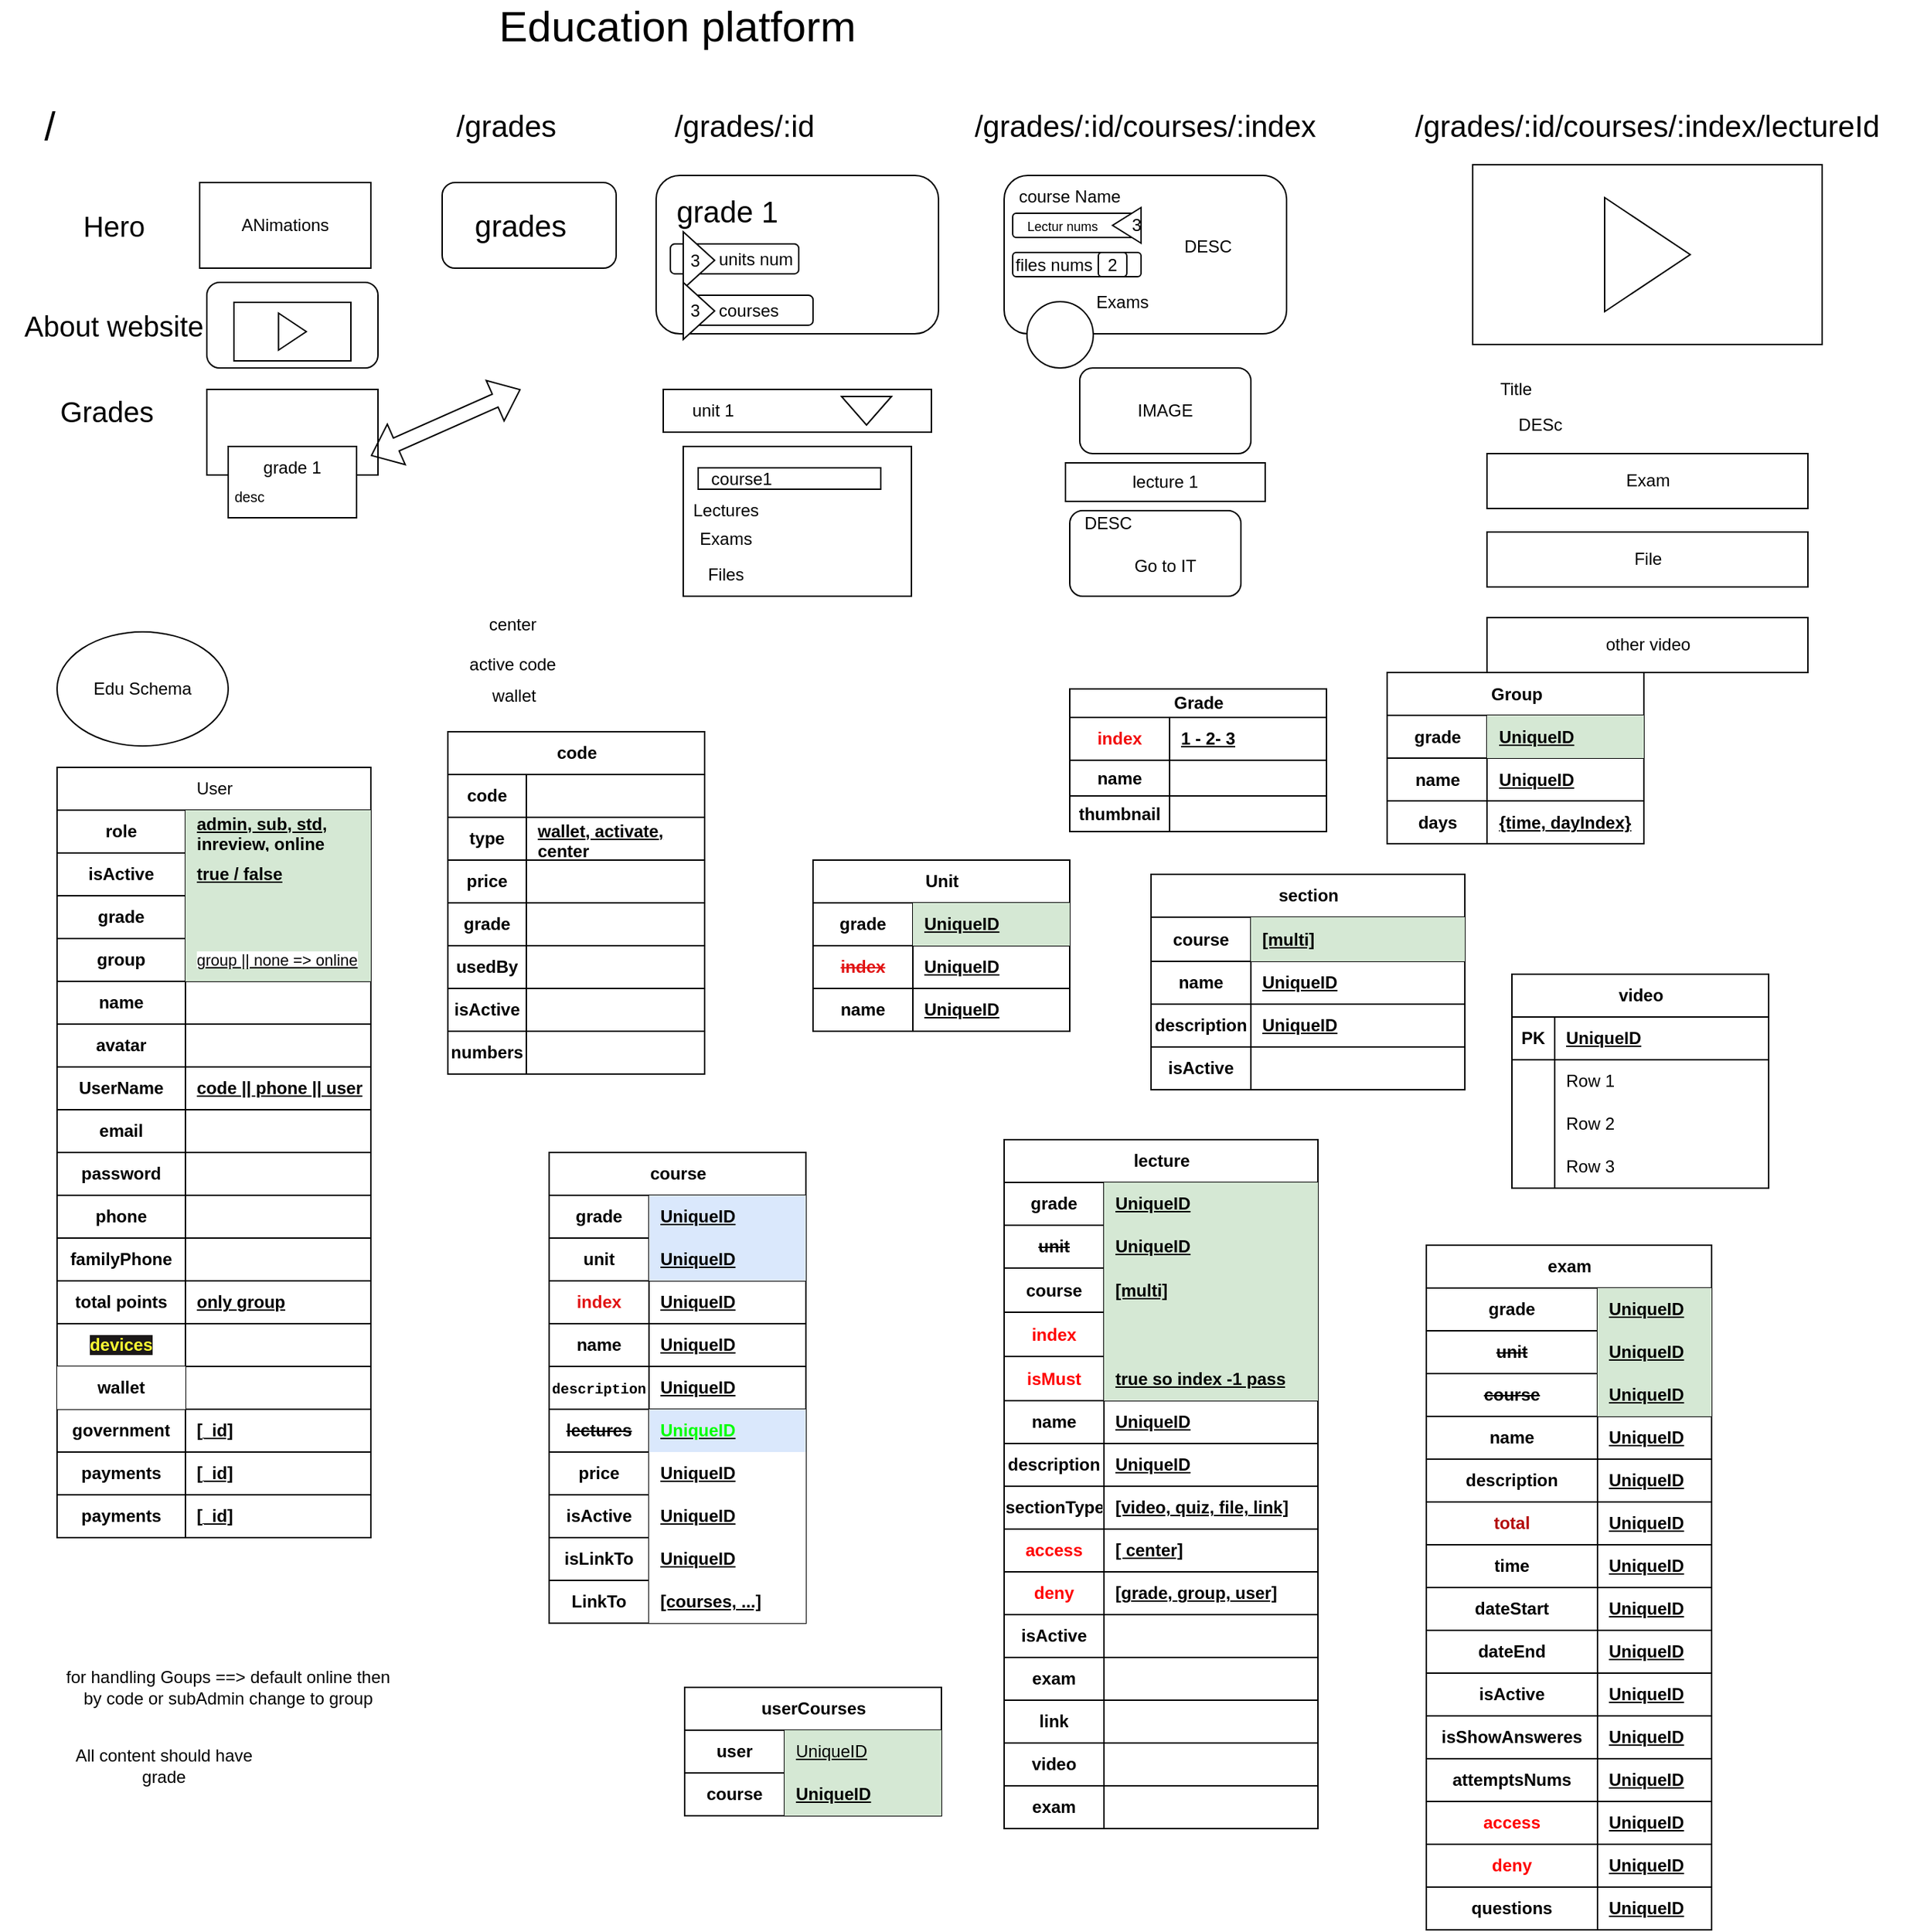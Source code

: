 <mxfile version="24.4.0" type="device">
  <diagram id="C5RBs43oDa-KdzZeNtuy" name="Page-1">
    <mxGraphModel dx="864" dy="524" grid="1" gridSize="10" guides="1" tooltips="1" connect="1" arrows="1" fold="1" page="1" pageScale="1" pageWidth="827" pageHeight="1169" math="0" shadow="0">
      <root>
        <mxCell id="WIyWlLk6GJQsqaUBKTNV-0" />
        <mxCell id="WIyWlLk6GJQsqaUBKTNV-1" parent="WIyWlLk6GJQsqaUBKTNV-0" />
        <mxCell id="KT6_qG4LymKZg2mcq3P_-75" value="" style="rounded=1;whiteSpace=wrap;html=1;" parent="WIyWlLk6GJQsqaUBKTNV-1" vertex="1">
          <mxGeometry x="760" y="365" width="120" height="60" as="geometry" />
        </mxCell>
        <mxCell id="KT6_qG4LymKZg2mcq3P_-1" value="&lt;font style=&quot;font-size: 28px;&quot;&gt;/&lt;/font&gt;" style="text;html=1;align=center;verticalAlign=middle;whiteSpace=wrap;rounded=0;" parent="WIyWlLk6GJQsqaUBKTNV-1" vertex="1">
          <mxGeometry x="10" y="80" width="70" height="30" as="geometry" />
        </mxCell>
        <mxCell id="KT6_qG4LymKZg2mcq3P_-3" value="&lt;font style=&quot;font-size: 30px;&quot;&gt;Education platform&lt;/font&gt;" style="text;html=1;align=center;verticalAlign=middle;whiteSpace=wrap;rounded=0;" parent="WIyWlLk6GJQsqaUBKTNV-1" vertex="1">
          <mxGeometry x="340" y="10" width="290" height="30" as="geometry" />
        </mxCell>
        <mxCell id="KT6_qG4LymKZg2mcq3P_-4" value="&lt;font style=&quot;font-size: 20px;&quot;&gt;Hero&lt;/font&gt;" style="text;html=1;align=center;verticalAlign=middle;whiteSpace=wrap;rounded=0;" parent="WIyWlLk6GJQsqaUBKTNV-1" vertex="1">
          <mxGeometry x="60" y="150" width="60" height="30" as="geometry" />
        </mxCell>
        <mxCell id="KT6_qG4LymKZg2mcq3P_-5" value="" style="rounded=0;whiteSpace=wrap;html=1;" parent="WIyWlLk6GJQsqaUBKTNV-1" vertex="1">
          <mxGeometry x="150" y="135" width="120" height="60" as="geometry" />
        </mxCell>
        <mxCell id="KT6_qG4LymKZg2mcq3P_-6" value="ANimations" style="text;html=1;align=center;verticalAlign=middle;whiteSpace=wrap;rounded=0;" parent="WIyWlLk6GJQsqaUBKTNV-1" vertex="1">
          <mxGeometry x="170" y="150" width="80" height="30" as="geometry" />
        </mxCell>
        <mxCell id="KT6_qG4LymKZg2mcq3P_-8" value="&lt;font style=&quot;font-size: 20px;&quot;&gt;About website&lt;/font&gt;" style="text;html=1;align=center;verticalAlign=middle;whiteSpace=wrap;rounded=0;" parent="WIyWlLk6GJQsqaUBKTNV-1" vertex="1">
          <mxGeometry x="25" y="220" width="130" height="30" as="geometry" />
        </mxCell>
        <mxCell id="KT6_qG4LymKZg2mcq3P_-9" value="" style="rounded=1;whiteSpace=wrap;html=1;" parent="WIyWlLk6GJQsqaUBKTNV-1" vertex="1">
          <mxGeometry x="155" y="205" width="120" height="60" as="geometry" />
        </mxCell>
        <mxCell id="KT6_qG4LymKZg2mcq3P_-10" value="" style="rounded=0;whiteSpace=wrap;html=1;" parent="WIyWlLk6GJQsqaUBKTNV-1" vertex="1">
          <mxGeometry x="174" y="219" width="82" height="41" as="geometry" />
        </mxCell>
        <mxCell id="KT6_qG4LymKZg2mcq3P_-11" value="" style="triangle;whiteSpace=wrap;html=1;" parent="WIyWlLk6GJQsqaUBKTNV-1" vertex="1">
          <mxGeometry x="205.25" y="226.5" width="19.5" height="26" as="geometry" />
        </mxCell>
        <mxCell id="KT6_qG4LymKZg2mcq3P_-13" value="&lt;font style=&quot;font-size: 20px;&quot;&gt;Grades&lt;/font&gt;" style="text;html=1;align=center;verticalAlign=middle;whiteSpace=wrap;rounded=0;" parent="WIyWlLk6GJQsqaUBKTNV-1" vertex="1">
          <mxGeometry x="20" y="280" width="130" height="30" as="geometry" />
        </mxCell>
        <mxCell id="KT6_qG4LymKZg2mcq3P_-15" value="" style="rounded=0;whiteSpace=wrap;html=1;" parent="WIyWlLk6GJQsqaUBKTNV-1" vertex="1">
          <mxGeometry x="155" y="280" width="120" height="60" as="geometry" />
        </mxCell>
        <mxCell id="KT6_qG4LymKZg2mcq3P_-16" value="" style="rounded=0;whiteSpace=wrap;html=1;" parent="WIyWlLk6GJQsqaUBKTNV-1" vertex="1">
          <mxGeometry x="170" y="320" width="90" height="50" as="geometry" />
        </mxCell>
        <mxCell id="KT6_qG4LymKZg2mcq3P_-17" value="grade 1" style="text;html=1;align=center;verticalAlign=middle;whiteSpace=wrap;rounded=0;" parent="WIyWlLk6GJQsqaUBKTNV-1" vertex="1">
          <mxGeometry x="185" y="320" width="60" height="30" as="geometry" />
        </mxCell>
        <mxCell id="KT6_qG4LymKZg2mcq3P_-18" value="&lt;font style=&quot;font-size: 10px;&quot;&gt;desc&lt;/font&gt;" style="text;html=1;align=center;verticalAlign=middle;whiteSpace=wrap;rounded=0;" parent="WIyWlLk6GJQsqaUBKTNV-1" vertex="1">
          <mxGeometry x="155" y="340" width="60" height="30" as="geometry" />
        </mxCell>
        <mxCell id="KT6_qG4LymKZg2mcq3P_-19" value="&lt;font style=&quot;font-size: 21px;&quot;&gt;/g&lt;/font&gt;&lt;font style=&quot;font-size: 21px;&quot;&gt;rades&lt;/font&gt;" style="text;html=1;align=center;verticalAlign=middle;whiteSpace=wrap;rounded=0;" parent="WIyWlLk6GJQsqaUBKTNV-1" vertex="1">
          <mxGeometry x="330" y="80" width="70" height="30" as="geometry" />
        </mxCell>
        <mxCell id="KT6_qG4LymKZg2mcq3P_-20" value="" style="shape=flexArrow;endArrow=classic;startArrow=classic;html=1;rounded=0;" parent="WIyWlLk6GJQsqaUBKTNV-1" edge="1">
          <mxGeometry width="100" height="100" relative="1" as="geometry">
            <mxPoint x="270" y="326.5" as="sourcePoint" />
            <mxPoint x="375" y="280" as="targetPoint" />
          </mxGeometry>
        </mxCell>
        <mxCell id="KT6_qG4LymKZg2mcq3P_-21" value="" style="rounded=1;whiteSpace=wrap;html=1;" parent="WIyWlLk6GJQsqaUBKTNV-1" vertex="1">
          <mxGeometry x="320" y="135" width="122" height="60" as="geometry" />
        </mxCell>
        <mxCell id="KT6_qG4LymKZg2mcq3P_-22" value="&lt;font style=&quot;font-size: 21px;&quot;&gt;g&lt;/font&gt;&lt;font style=&quot;font-size: 21px;&quot;&gt;rades&lt;/font&gt;" style="text;html=1;align=center;verticalAlign=middle;whiteSpace=wrap;rounded=0;" parent="WIyWlLk6GJQsqaUBKTNV-1" vertex="1">
          <mxGeometry x="340" y="150" width="70" height="30" as="geometry" />
        </mxCell>
        <mxCell id="KT6_qG4LymKZg2mcq3P_-23" value="&lt;font style=&quot;font-size: 21px;&quot;&gt;/g&lt;/font&gt;&lt;font style=&quot;font-size: 21px;&quot;&gt;rades/:id&lt;/font&gt;" style="text;html=1;align=center;verticalAlign=middle;whiteSpace=wrap;rounded=0;" parent="WIyWlLk6GJQsqaUBKTNV-1" vertex="1">
          <mxGeometry x="442" y="80" width="180" height="30" as="geometry" />
        </mxCell>
        <mxCell id="KT6_qG4LymKZg2mcq3P_-24" value="" style="rounded=1;whiteSpace=wrap;html=1;movable=0;resizable=0;rotatable=0;deletable=0;editable=0;locked=1;connectable=0;" parent="WIyWlLk6GJQsqaUBKTNV-1" vertex="1">
          <mxGeometry x="470" y="130" width="198" height="111" as="geometry" />
        </mxCell>
        <mxCell id="KT6_qG4LymKZg2mcq3P_-25" value="&lt;span style=&quot;font-size: 21px;&quot;&gt;grade 1&lt;/span&gt;" style="text;html=1;align=center;verticalAlign=middle;whiteSpace=wrap;rounded=0;" parent="WIyWlLk6GJQsqaUBKTNV-1" vertex="1">
          <mxGeometry x="480" y="140" width="80" height="30" as="geometry" />
        </mxCell>
        <mxCell id="KT6_qG4LymKZg2mcq3P_-26" value="" style="rounded=1;whiteSpace=wrap;html=1;" parent="WIyWlLk6GJQsqaUBKTNV-1" vertex="1">
          <mxGeometry x="480" y="178" width="90" height="21" as="geometry" />
        </mxCell>
        <mxCell id="KT6_qG4LymKZg2mcq3P_-27" value="" style="triangle;whiteSpace=wrap;html=1;" parent="WIyWlLk6GJQsqaUBKTNV-1" vertex="1">
          <mxGeometry x="489" y="169.5" width="22" height="40" as="geometry" />
        </mxCell>
        <mxCell id="KT6_qG4LymKZg2mcq3P_-28" value="units num" style="text;html=1;align=center;verticalAlign=middle;whiteSpace=wrap;rounded=0;" parent="WIyWlLk6GJQsqaUBKTNV-1" vertex="1">
          <mxGeometry x="490" y="173.5" width="100" height="30" as="geometry" />
        </mxCell>
        <mxCell id="KT6_qG4LymKZg2mcq3P_-29" value="3" style="text;html=1;align=center;verticalAlign=middle;whiteSpace=wrap;rounded=0;" parent="WIyWlLk6GJQsqaUBKTNV-1" vertex="1">
          <mxGeometry x="480" y="179.5" width="35" height="20" as="geometry" />
        </mxCell>
        <mxCell id="KT6_qG4LymKZg2mcq3P_-31" value="" style="rounded=0;whiteSpace=wrap;html=1;" parent="WIyWlLk6GJQsqaUBKTNV-1" vertex="1">
          <mxGeometry x="475" y="280" width="188" height="30" as="geometry" />
        </mxCell>
        <mxCell id="KT6_qG4LymKZg2mcq3P_-32" value="unit 1" style="text;html=1;align=center;verticalAlign=middle;whiteSpace=wrap;rounded=0;" parent="WIyWlLk6GJQsqaUBKTNV-1" vertex="1">
          <mxGeometry x="480" y="280" width="60" height="30" as="geometry" />
        </mxCell>
        <mxCell id="KT6_qG4LymKZg2mcq3P_-33" value="" style="triangle;whiteSpace=wrap;html=1;rotation=90;" parent="WIyWlLk6GJQsqaUBKTNV-1" vertex="1">
          <mxGeometry x="607.5" y="277.5" width="20" height="35" as="geometry" />
        </mxCell>
        <mxCell id="KT6_qG4LymKZg2mcq3P_-34" value="" style="rounded=0;whiteSpace=wrap;html=1;" parent="WIyWlLk6GJQsqaUBKTNV-1" vertex="1">
          <mxGeometry x="489" y="320" width="160" height="105" as="geometry" />
        </mxCell>
        <mxCell id="KT6_qG4LymKZg2mcq3P_-35" value="" style="rounded=0;whiteSpace=wrap;html=1;" parent="WIyWlLk6GJQsqaUBKTNV-1" vertex="1">
          <mxGeometry x="499.5" y="335" width="128" height="15" as="geometry" />
        </mxCell>
        <mxCell id="KT6_qG4LymKZg2mcq3P_-36" value="course1" style="text;html=1;align=center;verticalAlign=middle;whiteSpace=wrap;rounded=0;" parent="WIyWlLk6GJQsqaUBKTNV-1" vertex="1">
          <mxGeometry x="490" y="327.5" width="80" height="30" as="geometry" />
        </mxCell>
        <mxCell id="KT6_qG4LymKZg2mcq3P_-38" value="Lectures" style="text;html=1;align=center;verticalAlign=middle;whiteSpace=wrap;rounded=0;" parent="WIyWlLk6GJQsqaUBKTNV-1" vertex="1">
          <mxGeometry x="489" y="350" width="60" height="30" as="geometry" />
        </mxCell>
        <mxCell id="KT6_qG4LymKZg2mcq3P_-39" value="Exams" style="text;html=1;align=center;verticalAlign=middle;whiteSpace=wrap;rounded=0;" parent="WIyWlLk6GJQsqaUBKTNV-1" vertex="1">
          <mxGeometry x="489" y="370" width="60" height="30" as="geometry" />
        </mxCell>
        <mxCell id="KT6_qG4LymKZg2mcq3P_-40" value="Files" style="text;html=1;align=center;verticalAlign=middle;whiteSpace=wrap;rounded=0;" parent="WIyWlLk6GJQsqaUBKTNV-1" vertex="1">
          <mxGeometry x="489" y="395" width="60" height="30" as="geometry" />
        </mxCell>
        <mxCell id="KT6_qG4LymKZg2mcq3P_-41" value="&lt;font style=&quot;font-size: 21px;&quot;&gt;/g&lt;/font&gt;&lt;font style=&quot;font-size: 21px;&quot;&gt;rades/:id/courses/:index&lt;/font&gt;" style="text;html=1;align=center;verticalAlign=middle;whiteSpace=wrap;rounded=0;" parent="WIyWlLk6GJQsqaUBKTNV-1" vertex="1">
          <mxGeometry x="688" y="80" width="250" height="30" as="geometry" />
        </mxCell>
        <mxCell id="KT6_qG4LymKZg2mcq3P_-48" value="" style="rounded=1;whiteSpace=wrap;html=1;" parent="WIyWlLk6GJQsqaUBKTNV-1" vertex="1">
          <mxGeometry x="714" y="130" width="198" height="111" as="geometry" />
        </mxCell>
        <mxCell id="KT6_qG4LymKZg2mcq3P_-49" value="" style="ellipse;whiteSpace=wrap;html=1;aspect=fixed;" parent="WIyWlLk6GJQsqaUBKTNV-1" vertex="1">
          <mxGeometry x="730" y="218.5" width="46.5" height="46.5" as="geometry" />
        </mxCell>
        <mxCell id="KT6_qG4LymKZg2mcq3P_-51" value="course Name" style="text;html=1;align=center;verticalAlign=middle;whiteSpace=wrap;rounded=0;" parent="WIyWlLk6GJQsqaUBKTNV-1" vertex="1">
          <mxGeometry x="720" y="130" width="80" height="30" as="geometry" />
        </mxCell>
        <mxCell id="KT6_qG4LymKZg2mcq3P_-52" value="" style="rounded=1;whiteSpace=wrap;html=1;" parent="WIyWlLk6GJQsqaUBKTNV-1" vertex="1">
          <mxGeometry x="720" y="156.5" width="90" height="17" as="geometry" />
        </mxCell>
        <mxCell id="KT6_qG4LymKZg2mcq3P_-53" value="" style="triangle;whiteSpace=wrap;html=1;rotation=-180;" parent="WIyWlLk6GJQsqaUBKTNV-1" vertex="1">
          <mxGeometry x="790" y="152.5" width="20" height="25" as="geometry" />
        </mxCell>
        <mxCell id="KT6_qG4LymKZg2mcq3P_-54" value="" style="rounded=1;whiteSpace=wrap;html=1;" parent="WIyWlLk6GJQsqaUBKTNV-1" vertex="1">
          <mxGeometry x="720" y="184" width="90" height="17" as="geometry" />
        </mxCell>
        <mxCell id="KT6_qG4LymKZg2mcq3P_-56" value="&lt;font style=&quot;font-size: 9px;&quot;&gt;Lectur nums&lt;/font&gt;" style="text;html=1;align=center;verticalAlign=middle;whiteSpace=wrap;rounded=0;" parent="WIyWlLk6GJQsqaUBKTNV-1" vertex="1">
          <mxGeometry x="720" y="150" width="70" height="30" as="geometry" />
        </mxCell>
        <mxCell id="KT6_qG4LymKZg2mcq3P_-57" value="3" style="text;html=1;align=center;verticalAlign=middle;whiteSpace=wrap;rounded=0;" parent="WIyWlLk6GJQsqaUBKTNV-1" vertex="1">
          <mxGeometry x="776.5" y="150" width="60" height="30" as="geometry" />
        </mxCell>
        <mxCell id="KT6_qG4LymKZg2mcq3P_-58" value="files nums" style="text;html=1;align=center;verticalAlign=middle;whiteSpace=wrap;rounded=0;" parent="WIyWlLk6GJQsqaUBKTNV-1" vertex="1">
          <mxGeometry x="714" y="177.5" width="70" height="30" as="geometry" />
        </mxCell>
        <mxCell id="KT6_qG4LymKZg2mcq3P_-61" value="" style="rounded=1;whiteSpace=wrap;html=1;" parent="WIyWlLk6GJQsqaUBKTNV-1" vertex="1">
          <mxGeometry x="780" y="184" width="20" height="17" as="geometry" />
        </mxCell>
        <mxCell id="KT6_qG4LymKZg2mcq3P_-62" value="2" style="text;html=1;align=center;verticalAlign=middle;whiteSpace=wrap;rounded=0;" parent="WIyWlLk6GJQsqaUBKTNV-1" vertex="1">
          <mxGeometry x="760" y="177.5" width="60" height="30" as="geometry" />
        </mxCell>
        <mxCell id="KT6_qG4LymKZg2mcq3P_-66" value="courses" style="rounded=1;whiteSpace=wrap;html=1;" parent="WIyWlLk6GJQsqaUBKTNV-1" vertex="1">
          <mxGeometry x="490" y="214" width="90" height="21" as="geometry" />
        </mxCell>
        <mxCell id="KT6_qG4LymKZg2mcq3P_-67" value="" style="triangle;whiteSpace=wrap;html=1;" parent="WIyWlLk6GJQsqaUBKTNV-1" vertex="1">
          <mxGeometry x="489" y="205" width="22" height="40" as="geometry" />
        </mxCell>
        <mxCell id="KT6_qG4LymKZg2mcq3P_-68" value="3" style="text;html=1;align=center;verticalAlign=middle;whiteSpace=wrap;rounded=0;" parent="WIyWlLk6GJQsqaUBKTNV-1" vertex="1">
          <mxGeometry x="480" y="215" width="35" height="20" as="geometry" />
        </mxCell>
        <mxCell id="KT6_qG4LymKZg2mcq3P_-69" value="DESC" style="text;html=1;align=center;verticalAlign=middle;whiteSpace=wrap;rounded=0;" parent="WIyWlLk6GJQsqaUBKTNV-1" vertex="1">
          <mxGeometry x="827" y="165" width="60" height="30" as="geometry" />
        </mxCell>
        <mxCell id="KT6_qG4LymKZg2mcq3P_-70" value="Exams" style="text;html=1;align=center;verticalAlign=middle;whiteSpace=wrap;rounded=0;" parent="WIyWlLk6GJQsqaUBKTNV-1" vertex="1">
          <mxGeometry x="767" y="203.5" width="60" height="30" as="geometry" />
        </mxCell>
        <mxCell id="KT6_qG4LymKZg2mcq3P_-71" value="IMAGE" style="rounded=1;whiteSpace=wrap;html=1;" parent="WIyWlLk6GJQsqaUBKTNV-1" vertex="1">
          <mxGeometry x="767" y="265" width="120" height="60" as="geometry" />
        </mxCell>
        <mxCell id="KT6_qG4LymKZg2mcq3P_-72" value="lecture 1" style="rounded=0;whiteSpace=wrap;html=1;" parent="WIyWlLk6GJQsqaUBKTNV-1" vertex="1">
          <mxGeometry x="757" y="331.5" width="140" height="27" as="geometry" />
        </mxCell>
        <mxCell id="KT6_qG4LymKZg2mcq3P_-73" value="DESC" style="text;html=1;align=center;verticalAlign=middle;whiteSpace=wrap;rounded=0;" parent="WIyWlLk6GJQsqaUBKTNV-1" vertex="1">
          <mxGeometry x="757" y="358.5" width="60" height="30" as="geometry" />
        </mxCell>
        <mxCell id="KT6_qG4LymKZg2mcq3P_-74" value="Go to IT" style="text;html=1;align=center;verticalAlign=middle;whiteSpace=wrap;rounded=0;" parent="WIyWlLk6GJQsqaUBKTNV-1" vertex="1">
          <mxGeometry x="797" y="388.5" width="60" height="30" as="geometry" />
        </mxCell>
        <mxCell id="KT6_qG4LymKZg2mcq3P_-80" value="&lt;font style=&quot;font-size: 21px;&quot;&gt;/g&lt;/font&gt;&lt;font style=&quot;font-size: 21px;&quot;&gt;rades/:id/courses/:index/lectureId&lt;/font&gt;" style="text;html=1;align=center;verticalAlign=middle;whiteSpace=wrap;rounded=0;" parent="WIyWlLk6GJQsqaUBKTNV-1" vertex="1">
          <mxGeometry x="970" y="80" width="390" height="30" as="geometry" />
        </mxCell>
        <mxCell id="KT6_qG4LymKZg2mcq3P_-81" value="" style="rounded=0;whiteSpace=wrap;html=1;" parent="WIyWlLk6GJQsqaUBKTNV-1" vertex="1">
          <mxGeometry x="1042.5" y="122.5" width="245" height="126" as="geometry" />
        </mxCell>
        <mxCell id="KT6_qG4LymKZg2mcq3P_-82" value="" style="triangle;whiteSpace=wrap;html=1;" parent="WIyWlLk6GJQsqaUBKTNV-1" vertex="1">
          <mxGeometry x="1135" y="145.5" width="60" height="80" as="geometry" />
        </mxCell>
        <mxCell id="KT6_qG4LymKZg2mcq3P_-83" value="Title" style="text;html=1;align=center;verticalAlign=middle;whiteSpace=wrap;rounded=0;" parent="WIyWlLk6GJQsqaUBKTNV-1" vertex="1">
          <mxGeometry x="1042.5" y="265" width="60" height="30" as="geometry" />
        </mxCell>
        <mxCell id="KT6_qG4LymKZg2mcq3P_-84" value="DESc" style="text;html=1;align=center;verticalAlign=middle;whiteSpace=wrap;rounded=0;" parent="WIyWlLk6GJQsqaUBKTNV-1" vertex="1">
          <mxGeometry x="1060" y="290" width="60" height="30" as="geometry" />
        </mxCell>
        <mxCell id="KT6_qG4LymKZg2mcq3P_-85" value="Exam" style="rounded=0;whiteSpace=wrap;html=1;" parent="WIyWlLk6GJQsqaUBKTNV-1" vertex="1">
          <mxGeometry x="1052.5" y="325" width="225" height="38.5" as="geometry" />
        </mxCell>
        <mxCell id="KT6_qG4LymKZg2mcq3P_-86" value="File" style="rounded=0;whiteSpace=wrap;html=1;" parent="WIyWlLk6GJQsqaUBKTNV-1" vertex="1">
          <mxGeometry x="1052.5" y="380" width="225" height="38.5" as="geometry" />
        </mxCell>
        <mxCell id="KT6_qG4LymKZg2mcq3P_-87" value="other video" style="rounded=0;whiteSpace=wrap;html=1;" parent="WIyWlLk6GJQsqaUBKTNV-1" vertex="1">
          <mxGeometry x="1052.5" y="440" width="225" height="38.5" as="geometry" />
        </mxCell>
        <mxCell id="KT6_qG4LymKZg2mcq3P_-88" value="Edu Schema" style="ellipse;whiteSpace=wrap;html=1;" parent="WIyWlLk6GJQsqaUBKTNV-1" vertex="1">
          <mxGeometry x="50" y="450" width="120" height="80" as="geometry" />
        </mxCell>
        <mxCell id="HGcCWbP9U_-O8Yd1rL9J-86" value="Grade" style="shape=table;startSize=20;container=1;collapsible=1;childLayout=tableLayout;fixedRows=1;rowLines=0;fontStyle=1;align=center;resizeLast=1;html=1;" parent="WIyWlLk6GJQsqaUBKTNV-1" vertex="1">
          <mxGeometry x="760" y="490" width="180" height="100" as="geometry" />
        </mxCell>
        <mxCell id="HGcCWbP9U_-O8Yd1rL9J-87" value="" style="shape=tableRow;horizontal=0;startSize=0;swimlaneHead=0;swimlaneBody=0;fillColor=none;collapsible=0;dropTarget=0;points=[[0,0.5],[1,0.5]];portConstraint=eastwest;top=0;left=0;right=0;bottom=1;" parent="HGcCWbP9U_-O8Yd1rL9J-86" vertex="1">
          <mxGeometry y="20" width="180" height="30" as="geometry" />
        </mxCell>
        <mxCell id="HGcCWbP9U_-O8Yd1rL9J-88" value="&lt;font color=&quot;#f20d0d&quot;&gt;index&lt;/font&gt;" style="shape=partialRectangle;connectable=0;fillColor=none;top=0;left=0;bottom=0;right=0;fontStyle=1;overflow=hidden;whiteSpace=wrap;html=1;" parent="HGcCWbP9U_-O8Yd1rL9J-87" vertex="1">
          <mxGeometry width="70" height="30" as="geometry">
            <mxRectangle width="70" height="30" as="alternateBounds" />
          </mxGeometry>
        </mxCell>
        <mxCell id="HGcCWbP9U_-O8Yd1rL9J-89" value="1 - 2- 3" style="shape=partialRectangle;connectable=0;fillColor=none;top=0;left=0;bottom=0;right=0;align=left;spacingLeft=6;fontStyle=5;overflow=hidden;whiteSpace=wrap;html=1;" parent="HGcCWbP9U_-O8Yd1rL9J-87" vertex="1">
          <mxGeometry x="70" width="110" height="30" as="geometry">
            <mxRectangle width="110" height="30" as="alternateBounds" />
          </mxGeometry>
        </mxCell>
        <mxCell id="HGcCWbP9U_-O8Yd1rL9J-90" value="" style="shape=tableRow;horizontal=0;startSize=0;swimlaneHead=0;swimlaneBody=0;fillColor=none;collapsible=0;dropTarget=0;points=[[0,0.5],[1,0.5]];portConstraint=eastwest;top=0;left=0;right=0;bottom=1;" parent="HGcCWbP9U_-O8Yd1rL9J-86" vertex="1">
          <mxGeometry y="50" width="180" height="25" as="geometry" />
        </mxCell>
        <mxCell id="HGcCWbP9U_-O8Yd1rL9J-91" value="name" style="shape=partialRectangle;connectable=0;fillColor=none;top=0;left=0;bottom=0;right=0;fontStyle=1;overflow=hidden;whiteSpace=wrap;html=1;" parent="HGcCWbP9U_-O8Yd1rL9J-90" vertex="1">
          <mxGeometry width="70" height="25" as="geometry">
            <mxRectangle width="70" height="25" as="alternateBounds" />
          </mxGeometry>
        </mxCell>
        <mxCell id="HGcCWbP9U_-O8Yd1rL9J-92" value="" style="shape=partialRectangle;connectable=0;fillColor=none;top=0;left=0;bottom=0;right=0;align=left;spacingLeft=6;fontStyle=5;overflow=hidden;whiteSpace=wrap;html=1;" parent="HGcCWbP9U_-O8Yd1rL9J-90" vertex="1">
          <mxGeometry x="70" width="110" height="25" as="geometry">
            <mxRectangle width="110" height="25" as="alternateBounds" />
          </mxGeometry>
        </mxCell>
        <mxCell id="mvwivm7PV4ocDS5Gh0KX-9" value="" style="shape=tableRow;horizontal=0;startSize=0;swimlaneHead=0;swimlaneBody=0;fillColor=none;collapsible=0;dropTarget=0;points=[[0,0.5],[1,0.5]];portConstraint=eastwest;top=0;left=0;right=0;bottom=1;" parent="HGcCWbP9U_-O8Yd1rL9J-86" vertex="1">
          <mxGeometry y="75" width="180" height="25" as="geometry" />
        </mxCell>
        <mxCell id="mvwivm7PV4ocDS5Gh0KX-10" value="thumbnail" style="shape=partialRectangle;connectable=0;fillColor=none;top=0;left=0;bottom=0;right=0;fontStyle=1;overflow=hidden;whiteSpace=wrap;html=1;" parent="mvwivm7PV4ocDS5Gh0KX-9" vertex="1">
          <mxGeometry width="70" height="25" as="geometry">
            <mxRectangle width="70" height="25" as="alternateBounds" />
          </mxGeometry>
        </mxCell>
        <mxCell id="mvwivm7PV4ocDS5Gh0KX-11" value="" style="shape=partialRectangle;connectable=0;fillColor=none;top=0;left=0;bottom=0;right=0;align=left;spacingLeft=6;fontStyle=5;overflow=hidden;whiteSpace=wrap;html=1;" parent="mvwivm7PV4ocDS5Gh0KX-9" vertex="1">
          <mxGeometry x="70" width="110" height="25" as="geometry">
            <mxRectangle width="110" height="25" as="alternateBounds" />
          </mxGeometry>
        </mxCell>
        <mxCell id="HGcCWbP9U_-O8Yd1rL9J-93" value="course" style="shape=table;startSize=30;container=1;collapsible=1;childLayout=tableLayout;fixedRows=1;rowLines=0;fontStyle=1;align=center;resizeLast=1;html=1;" parent="WIyWlLk6GJQsqaUBKTNV-1" vertex="1">
          <mxGeometry x="395" y="815" width="180" height="330" as="geometry" />
        </mxCell>
        <mxCell id="HGcCWbP9U_-O8Yd1rL9J-94" value="" style="shape=tableRow;horizontal=0;startSize=0;swimlaneHead=0;swimlaneBody=0;fillColor=none;collapsible=0;dropTarget=0;points=[[0,0.5],[1,0.5]];portConstraint=eastwest;top=0;left=0;right=0;bottom=1;" parent="HGcCWbP9U_-O8Yd1rL9J-93" vertex="1">
          <mxGeometry y="30" width="180" height="30" as="geometry" />
        </mxCell>
        <mxCell id="HGcCWbP9U_-O8Yd1rL9J-95" value="grade" style="shape=partialRectangle;connectable=0;fillColor=none;top=0;left=0;bottom=0;right=0;fontStyle=1;overflow=hidden;whiteSpace=wrap;html=1;" parent="HGcCWbP9U_-O8Yd1rL9J-94" vertex="1">
          <mxGeometry width="70" height="30" as="geometry">
            <mxRectangle width="70" height="30" as="alternateBounds" />
          </mxGeometry>
        </mxCell>
        <mxCell id="HGcCWbP9U_-O8Yd1rL9J-96" value="UniqueID" style="shape=partialRectangle;connectable=0;fillColor=#dae8fc;top=0;left=0;bottom=0;right=0;align=left;spacingLeft=6;fontStyle=5;overflow=hidden;whiteSpace=wrap;html=1;strokeColor=#6c8ebf;" parent="HGcCWbP9U_-O8Yd1rL9J-94" vertex="1">
          <mxGeometry x="70" width="110" height="30" as="geometry">
            <mxRectangle width="110" height="30" as="alternateBounds" />
          </mxGeometry>
        </mxCell>
        <mxCell id="HGcCWbP9U_-O8Yd1rL9J-97" value="" style="shape=tableRow;horizontal=0;startSize=0;swimlaneHead=0;swimlaneBody=0;fillColor=none;collapsible=0;dropTarget=0;points=[[0,0.5],[1,0.5]];portConstraint=eastwest;top=0;left=0;right=0;bottom=1;" parent="HGcCWbP9U_-O8Yd1rL9J-93" vertex="1">
          <mxGeometry y="60" width="180" height="30" as="geometry" />
        </mxCell>
        <mxCell id="HGcCWbP9U_-O8Yd1rL9J-98" value="unit" style="shape=partialRectangle;connectable=0;fillColor=none;top=0;left=0;bottom=0;right=0;fontStyle=1;overflow=hidden;whiteSpace=wrap;html=1;" parent="HGcCWbP9U_-O8Yd1rL9J-97" vertex="1">
          <mxGeometry width="70" height="30" as="geometry">
            <mxRectangle width="70" height="30" as="alternateBounds" />
          </mxGeometry>
        </mxCell>
        <mxCell id="HGcCWbP9U_-O8Yd1rL9J-99" value="UniqueID" style="shape=partialRectangle;connectable=0;fillColor=#dae8fc;top=0;left=0;bottom=0;right=0;align=left;spacingLeft=6;fontStyle=5;overflow=hidden;whiteSpace=wrap;html=1;strokeColor=#6c8ebf;" parent="HGcCWbP9U_-O8Yd1rL9J-97" vertex="1">
          <mxGeometry x="70" width="110" height="30" as="geometry">
            <mxRectangle width="110" height="30" as="alternateBounds" />
          </mxGeometry>
        </mxCell>
        <mxCell id="HGcCWbP9U_-O8Yd1rL9J-100" value="" style="shape=tableRow;horizontal=0;startSize=0;swimlaneHead=0;swimlaneBody=0;fillColor=none;collapsible=0;dropTarget=0;points=[[0,0.5],[1,0.5]];portConstraint=eastwest;top=0;left=0;right=0;bottom=1;" parent="HGcCWbP9U_-O8Yd1rL9J-93" vertex="1">
          <mxGeometry y="90" width="180" height="30" as="geometry" />
        </mxCell>
        <mxCell id="HGcCWbP9U_-O8Yd1rL9J-101" value="&lt;font color=&quot;#e11414&quot;&gt;index&lt;/font&gt;" style="shape=partialRectangle;connectable=0;fillColor=none;top=0;left=0;bottom=0;right=0;fontStyle=1;overflow=hidden;whiteSpace=wrap;html=1;" parent="HGcCWbP9U_-O8Yd1rL9J-100" vertex="1">
          <mxGeometry width="70" height="30" as="geometry">
            <mxRectangle width="70" height="30" as="alternateBounds" />
          </mxGeometry>
        </mxCell>
        <mxCell id="HGcCWbP9U_-O8Yd1rL9J-102" value="UniqueID" style="shape=partialRectangle;connectable=0;fillColor=none;top=0;left=0;bottom=0;right=0;align=left;spacingLeft=6;fontStyle=5;overflow=hidden;whiteSpace=wrap;html=1;" parent="HGcCWbP9U_-O8Yd1rL9J-100" vertex="1">
          <mxGeometry x="70" width="110" height="30" as="geometry">
            <mxRectangle width="110" height="30" as="alternateBounds" />
          </mxGeometry>
        </mxCell>
        <mxCell id="IKqKTvmNY3ourXeavK4t-40" value="" style="shape=tableRow;horizontal=0;startSize=0;swimlaneHead=0;swimlaneBody=0;fillColor=none;collapsible=0;dropTarget=0;points=[[0,0.5],[1,0.5]];portConstraint=eastwest;top=0;left=0;right=0;bottom=1;" parent="HGcCWbP9U_-O8Yd1rL9J-93" vertex="1">
          <mxGeometry y="120" width="180" height="30" as="geometry" />
        </mxCell>
        <mxCell id="IKqKTvmNY3ourXeavK4t-41" value="name" style="shape=partialRectangle;connectable=0;fillColor=none;top=0;left=0;bottom=0;right=0;fontStyle=1;overflow=hidden;whiteSpace=wrap;html=1;" parent="IKqKTvmNY3ourXeavK4t-40" vertex="1">
          <mxGeometry width="70" height="30" as="geometry">
            <mxRectangle width="70" height="30" as="alternateBounds" />
          </mxGeometry>
        </mxCell>
        <mxCell id="IKqKTvmNY3ourXeavK4t-42" value="UniqueID" style="shape=partialRectangle;connectable=0;fillColor=none;top=0;left=0;bottom=0;right=0;align=left;spacingLeft=6;fontStyle=5;overflow=hidden;whiteSpace=wrap;html=1;" parent="IKqKTvmNY3ourXeavK4t-40" vertex="1">
          <mxGeometry x="70" width="110" height="30" as="geometry">
            <mxRectangle width="110" height="30" as="alternateBounds" />
          </mxGeometry>
        </mxCell>
        <mxCell id="HGcCWbP9U_-O8Yd1rL9J-103" value="" style="shape=tableRow;horizontal=0;startSize=0;swimlaneHead=0;swimlaneBody=0;fillColor=none;collapsible=0;dropTarget=0;points=[[0,0.5],[1,0.5]];portConstraint=eastwest;top=0;left=0;right=0;bottom=1;" parent="HGcCWbP9U_-O8Yd1rL9J-93" vertex="1">
          <mxGeometry y="150" width="180" height="30" as="geometry" />
        </mxCell>
        <mxCell id="HGcCWbP9U_-O8Yd1rL9J-104" value="&lt;div style=&quot;font-family: Consolas, &amp;quot;Courier New&amp;quot;, monospace; font-size: 14px; line-height: 19px; white-space: pre;&quot;&gt;&lt;span style=&quot;font-size: 10px; background-color: rgb(255, 255, 255);&quot;&gt;description&lt;/span&gt;&lt;/div&gt;" style="shape=partialRectangle;connectable=0;fillColor=none;top=0;left=0;bottom=0;right=0;fontStyle=1;overflow=hidden;whiteSpace=wrap;html=1;" parent="HGcCWbP9U_-O8Yd1rL9J-103" vertex="1">
          <mxGeometry width="70" height="30" as="geometry">
            <mxRectangle width="70" height="30" as="alternateBounds" />
          </mxGeometry>
        </mxCell>
        <mxCell id="HGcCWbP9U_-O8Yd1rL9J-105" value="UniqueID" style="shape=partialRectangle;connectable=0;fillColor=none;top=0;left=0;bottom=0;right=0;align=left;spacingLeft=6;fontStyle=5;overflow=hidden;whiteSpace=wrap;html=1;" parent="HGcCWbP9U_-O8Yd1rL9J-103" vertex="1">
          <mxGeometry x="70" width="110" height="30" as="geometry">
            <mxRectangle width="110" height="30" as="alternateBounds" />
          </mxGeometry>
        </mxCell>
        <mxCell id="HGcCWbP9U_-O8Yd1rL9J-298" value="" style="shape=tableRow;horizontal=0;startSize=0;swimlaneHead=0;swimlaneBody=0;fillColor=none;collapsible=0;dropTarget=0;points=[[0,0.5],[1,0.5]];portConstraint=eastwest;top=0;left=0;right=0;bottom=1;" parent="HGcCWbP9U_-O8Yd1rL9J-93" vertex="1">
          <mxGeometry y="180" width="180" height="30" as="geometry" />
        </mxCell>
        <mxCell id="HGcCWbP9U_-O8Yd1rL9J-299" value="&lt;strike&gt;lectures&lt;/strike&gt;" style="shape=partialRectangle;connectable=0;fillColor=none;top=0;left=0;bottom=0;right=0;fontStyle=1;overflow=hidden;whiteSpace=wrap;html=1;" parent="HGcCWbP9U_-O8Yd1rL9J-298" vertex="1">
          <mxGeometry width="70" height="30" as="geometry">
            <mxRectangle width="70" height="30" as="alternateBounds" />
          </mxGeometry>
        </mxCell>
        <mxCell id="HGcCWbP9U_-O8Yd1rL9J-300" value="&lt;font color=&quot;#00ff00&quot;&gt;UniqueID&lt;/font&gt;" style="shape=partialRectangle;connectable=0;fillColor=#dae8fc;top=0;left=0;bottom=0;right=0;align=left;spacingLeft=6;fontStyle=5;overflow=hidden;whiteSpace=wrap;html=1;strokeColor=#6c8ebf;" parent="HGcCWbP9U_-O8Yd1rL9J-298" vertex="1">
          <mxGeometry x="70" width="110" height="30" as="geometry">
            <mxRectangle width="110" height="30" as="alternateBounds" />
          </mxGeometry>
        </mxCell>
        <mxCell id="HGcCWbP9U_-O8Yd1rL9J-304" value="" style="shape=tableRow;horizontal=0;startSize=0;swimlaneHead=0;swimlaneBody=0;fillColor=none;collapsible=0;dropTarget=0;points=[[0,0.5],[1,0.5]];portConstraint=eastwest;top=0;left=0;right=0;bottom=1;" parent="HGcCWbP9U_-O8Yd1rL9J-93" vertex="1">
          <mxGeometry y="210" width="180" height="30" as="geometry" />
        </mxCell>
        <mxCell id="HGcCWbP9U_-O8Yd1rL9J-305" value="price" style="shape=partialRectangle;connectable=0;fillColor=none;top=0;left=0;bottom=0;right=0;fontStyle=1;overflow=hidden;whiteSpace=wrap;html=1;" parent="HGcCWbP9U_-O8Yd1rL9J-304" vertex="1">
          <mxGeometry width="70" height="30" as="geometry">
            <mxRectangle width="70" height="30" as="alternateBounds" />
          </mxGeometry>
        </mxCell>
        <mxCell id="HGcCWbP9U_-O8Yd1rL9J-306" value="UniqueID" style="shape=partialRectangle;connectable=0;top=0;left=0;bottom=0;right=0;align=left;spacingLeft=6;fontStyle=5;overflow=hidden;whiteSpace=wrap;html=1;" parent="HGcCWbP9U_-O8Yd1rL9J-304" vertex="1">
          <mxGeometry x="70" width="110" height="30" as="geometry">
            <mxRectangle width="110" height="30" as="alternateBounds" />
          </mxGeometry>
        </mxCell>
        <mxCell id="7OedPmFSPzerDqXxLjFE-3" value="" style="shape=tableRow;horizontal=0;startSize=0;swimlaneHead=0;swimlaneBody=0;fillColor=none;collapsible=0;dropTarget=0;points=[[0,0.5],[1,0.5]];portConstraint=eastwest;top=0;left=0;right=0;bottom=1;" parent="HGcCWbP9U_-O8Yd1rL9J-93" vertex="1">
          <mxGeometry y="240" width="180" height="30" as="geometry" />
        </mxCell>
        <mxCell id="7OedPmFSPzerDqXxLjFE-4" value="isActive" style="shape=partialRectangle;connectable=0;fillColor=none;top=0;left=0;bottom=0;right=0;fontStyle=1;overflow=hidden;whiteSpace=wrap;html=1;" parent="7OedPmFSPzerDqXxLjFE-3" vertex="1">
          <mxGeometry width="70" height="30" as="geometry">
            <mxRectangle width="70" height="30" as="alternateBounds" />
          </mxGeometry>
        </mxCell>
        <mxCell id="7OedPmFSPzerDqXxLjFE-5" value="UniqueID" style="shape=partialRectangle;connectable=0;top=0;left=0;bottom=0;right=0;align=left;spacingLeft=6;fontStyle=5;overflow=hidden;whiteSpace=wrap;html=1;" parent="7OedPmFSPzerDqXxLjFE-3" vertex="1">
          <mxGeometry x="70" width="110" height="30" as="geometry">
            <mxRectangle width="110" height="30" as="alternateBounds" />
          </mxGeometry>
        </mxCell>
        <mxCell id="qF7Bh4HZ1J2vuKd03qna-103" value="" style="shape=tableRow;horizontal=0;startSize=0;swimlaneHead=0;swimlaneBody=0;fillColor=none;collapsible=0;dropTarget=0;points=[[0,0.5],[1,0.5]];portConstraint=eastwest;top=0;left=0;right=0;bottom=1;" vertex="1" parent="HGcCWbP9U_-O8Yd1rL9J-93">
          <mxGeometry y="270" width="180" height="30" as="geometry" />
        </mxCell>
        <mxCell id="qF7Bh4HZ1J2vuKd03qna-104" value="isLinkTo" style="shape=partialRectangle;connectable=0;fillColor=none;top=0;left=0;bottom=0;right=0;fontStyle=1;overflow=hidden;whiteSpace=wrap;html=1;" vertex="1" parent="qF7Bh4HZ1J2vuKd03qna-103">
          <mxGeometry width="70" height="30" as="geometry">
            <mxRectangle width="70" height="30" as="alternateBounds" />
          </mxGeometry>
        </mxCell>
        <mxCell id="qF7Bh4HZ1J2vuKd03qna-105" value="UniqueID" style="shape=partialRectangle;connectable=0;top=0;left=0;bottom=0;right=0;align=left;spacingLeft=6;fontStyle=5;overflow=hidden;whiteSpace=wrap;html=1;" vertex="1" parent="qF7Bh4HZ1J2vuKd03qna-103">
          <mxGeometry x="70" width="110" height="30" as="geometry">
            <mxRectangle width="110" height="30" as="alternateBounds" />
          </mxGeometry>
        </mxCell>
        <mxCell id="qF7Bh4HZ1J2vuKd03qna-106" value="" style="shape=tableRow;horizontal=0;startSize=0;swimlaneHead=0;swimlaneBody=0;fillColor=none;collapsible=0;dropTarget=0;points=[[0,0.5],[1,0.5]];portConstraint=eastwest;top=0;left=0;right=0;bottom=1;" vertex="1" parent="HGcCWbP9U_-O8Yd1rL9J-93">
          <mxGeometry y="300" width="180" height="30" as="geometry" />
        </mxCell>
        <mxCell id="qF7Bh4HZ1J2vuKd03qna-107" value="LinkTo" style="shape=partialRectangle;connectable=0;fillColor=none;top=0;left=0;bottom=0;right=0;fontStyle=1;overflow=hidden;whiteSpace=wrap;html=1;" vertex="1" parent="qF7Bh4HZ1J2vuKd03qna-106">
          <mxGeometry width="70" height="30" as="geometry">
            <mxRectangle width="70" height="30" as="alternateBounds" />
          </mxGeometry>
        </mxCell>
        <mxCell id="qF7Bh4HZ1J2vuKd03qna-108" value="[courses, ...]" style="shape=partialRectangle;connectable=0;top=0;left=0;bottom=0;right=0;align=left;spacingLeft=6;fontStyle=5;overflow=hidden;whiteSpace=wrap;html=1;" vertex="1" parent="qF7Bh4HZ1J2vuKd03qna-106">
          <mxGeometry x="70" width="110" height="30" as="geometry">
            <mxRectangle width="110" height="30" as="alternateBounds" />
          </mxGeometry>
        </mxCell>
        <mxCell id="HGcCWbP9U_-O8Yd1rL9J-106" value="lecture" style="shape=table;startSize=30;container=1;collapsible=1;childLayout=tableLayout;fixedRows=1;rowLines=0;fontStyle=1;align=center;resizeLast=1;html=1;" parent="WIyWlLk6GJQsqaUBKTNV-1" vertex="1">
          <mxGeometry x="714" y="806" width="220" height="483" as="geometry" />
        </mxCell>
        <mxCell id="HGcCWbP9U_-O8Yd1rL9J-107" value="" style="shape=tableRow;horizontal=0;startSize=0;swimlaneHead=0;swimlaneBody=0;fillColor=none;collapsible=0;dropTarget=0;points=[[0,0.5],[1,0.5]];portConstraint=eastwest;top=0;left=0;right=0;bottom=1;" parent="HGcCWbP9U_-O8Yd1rL9J-106" vertex="1">
          <mxGeometry y="30" width="220" height="30" as="geometry" />
        </mxCell>
        <mxCell id="HGcCWbP9U_-O8Yd1rL9J-108" value="grade" style="shape=partialRectangle;connectable=0;fillColor=none;top=0;left=0;bottom=0;right=0;fontStyle=1;overflow=hidden;whiteSpace=wrap;html=1;" parent="HGcCWbP9U_-O8Yd1rL9J-107" vertex="1">
          <mxGeometry width="70" height="30" as="geometry">
            <mxRectangle width="70" height="30" as="alternateBounds" />
          </mxGeometry>
        </mxCell>
        <mxCell id="HGcCWbP9U_-O8Yd1rL9J-109" value="UniqueID" style="shape=partialRectangle;connectable=0;fillColor=#d5e8d4;top=0;left=0;bottom=0;right=0;align=left;spacingLeft=6;fontStyle=5;overflow=hidden;whiteSpace=wrap;html=1;strokeColor=#82b366;" parent="HGcCWbP9U_-O8Yd1rL9J-107" vertex="1">
          <mxGeometry x="70" width="150" height="30" as="geometry">
            <mxRectangle width="150" height="30" as="alternateBounds" />
          </mxGeometry>
        </mxCell>
        <mxCell id="HGcCWbP9U_-O8Yd1rL9J-110" value="" style="shape=tableRow;horizontal=0;startSize=0;swimlaneHead=0;swimlaneBody=0;fillColor=none;collapsible=0;dropTarget=0;points=[[0,0.5],[1,0.5]];portConstraint=eastwest;top=0;left=0;right=0;bottom=1;" parent="HGcCWbP9U_-O8Yd1rL9J-106" vertex="1">
          <mxGeometry y="60" width="220" height="30" as="geometry" />
        </mxCell>
        <mxCell id="HGcCWbP9U_-O8Yd1rL9J-111" value="&lt;strike&gt;unit&lt;/strike&gt;" style="shape=partialRectangle;connectable=0;fillColor=none;top=0;left=0;bottom=0;right=0;fontStyle=1;overflow=hidden;whiteSpace=wrap;html=1;" parent="HGcCWbP9U_-O8Yd1rL9J-110" vertex="1">
          <mxGeometry width="70" height="30" as="geometry">
            <mxRectangle width="70" height="30" as="alternateBounds" />
          </mxGeometry>
        </mxCell>
        <mxCell id="HGcCWbP9U_-O8Yd1rL9J-112" value="UniqueID" style="shape=partialRectangle;connectable=0;fillColor=#d5e8d4;top=0;left=0;bottom=0;right=0;align=left;spacingLeft=6;fontStyle=5;overflow=hidden;whiteSpace=wrap;html=1;strokeColor=#82b366;" parent="HGcCWbP9U_-O8Yd1rL9J-110" vertex="1">
          <mxGeometry x="70" width="150" height="30" as="geometry">
            <mxRectangle width="150" height="30" as="alternateBounds" />
          </mxGeometry>
        </mxCell>
        <mxCell id="HGcCWbP9U_-O8Yd1rL9J-113" value="" style="shape=tableRow;horizontal=0;startSize=0;swimlaneHead=0;swimlaneBody=0;fillColor=none;collapsible=0;dropTarget=0;points=[[0,0.5],[1,0.5]];portConstraint=eastwest;top=0;left=0;right=0;bottom=1;" parent="HGcCWbP9U_-O8Yd1rL9J-106" vertex="1">
          <mxGeometry y="90" width="220" height="31" as="geometry" />
        </mxCell>
        <mxCell id="HGcCWbP9U_-O8Yd1rL9J-114" value="course" style="shape=partialRectangle;connectable=0;fillColor=none;top=0;left=0;bottom=0;right=0;fontStyle=1;overflow=hidden;whiteSpace=wrap;html=1;" parent="HGcCWbP9U_-O8Yd1rL9J-113" vertex="1">
          <mxGeometry width="70" height="31" as="geometry">
            <mxRectangle width="70" height="31" as="alternateBounds" />
          </mxGeometry>
        </mxCell>
        <mxCell id="HGcCWbP9U_-O8Yd1rL9J-115" value="[multi]" style="shape=partialRectangle;connectable=0;fillColor=#d5e8d4;top=0;left=0;bottom=0;right=0;align=left;spacingLeft=6;fontStyle=5;overflow=hidden;whiteSpace=wrap;html=1;strokeColor=#82b366;" parent="HGcCWbP9U_-O8Yd1rL9J-113" vertex="1">
          <mxGeometry x="70" width="150" height="31" as="geometry">
            <mxRectangle width="150" height="31" as="alternateBounds" />
          </mxGeometry>
        </mxCell>
        <mxCell id="qF7Bh4HZ1J2vuKd03qna-109" value="" style="shape=tableRow;horizontal=0;startSize=0;swimlaneHead=0;swimlaneBody=0;fillColor=none;collapsible=0;dropTarget=0;points=[[0,0.5],[1,0.5]];portConstraint=eastwest;top=0;left=0;right=0;bottom=1;" vertex="1" parent="HGcCWbP9U_-O8Yd1rL9J-106">
          <mxGeometry y="121" width="220" height="31" as="geometry" />
        </mxCell>
        <mxCell id="qF7Bh4HZ1J2vuKd03qna-110" value="&lt;font color=&quot;#ff0000&quot;&gt;index&lt;/font&gt;" style="shape=partialRectangle;connectable=0;fillColor=none;top=0;left=0;bottom=0;right=0;fontStyle=1;overflow=hidden;whiteSpace=wrap;html=1;" vertex="1" parent="qF7Bh4HZ1J2vuKd03qna-109">
          <mxGeometry width="70" height="31" as="geometry">
            <mxRectangle width="70" height="31" as="alternateBounds" />
          </mxGeometry>
        </mxCell>
        <mxCell id="qF7Bh4HZ1J2vuKd03qna-111" value="" style="shape=partialRectangle;connectable=0;fillColor=#d5e8d4;top=0;left=0;bottom=0;right=0;align=left;spacingLeft=6;fontStyle=5;overflow=hidden;whiteSpace=wrap;html=1;strokeColor=#82b366;" vertex="1" parent="qF7Bh4HZ1J2vuKd03qna-109">
          <mxGeometry x="70" width="150" height="31" as="geometry">
            <mxRectangle width="150" height="31" as="alternateBounds" />
          </mxGeometry>
        </mxCell>
        <mxCell id="qF7Bh4HZ1J2vuKd03qna-112" value="" style="shape=tableRow;horizontal=0;startSize=0;swimlaneHead=0;swimlaneBody=0;fillColor=none;collapsible=0;dropTarget=0;points=[[0,0.5],[1,0.5]];portConstraint=eastwest;top=0;left=0;right=0;bottom=1;" vertex="1" parent="HGcCWbP9U_-O8Yd1rL9J-106">
          <mxGeometry y="152" width="220" height="31" as="geometry" />
        </mxCell>
        <mxCell id="qF7Bh4HZ1J2vuKd03qna-113" value="&lt;font color=&quot;#ff0000&quot;&gt;isMust&lt;/font&gt;" style="shape=partialRectangle;connectable=0;fillColor=none;top=0;left=0;bottom=0;right=0;fontStyle=1;overflow=hidden;whiteSpace=wrap;html=1;" vertex="1" parent="qF7Bh4HZ1J2vuKd03qna-112">
          <mxGeometry width="70" height="31" as="geometry">
            <mxRectangle width="70" height="31" as="alternateBounds" />
          </mxGeometry>
        </mxCell>
        <mxCell id="qF7Bh4HZ1J2vuKd03qna-114" value="true so index -1 pass" style="shape=partialRectangle;connectable=0;fillColor=#d5e8d4;top=0;left=0;bottom=0;right=0;align=left;spacingLeft=6;fontStyle=5;overflow=hidden;whiteSpace=wrap;html=1;strokeColor=#82b366;" vertex="1" parent="qF7Bh4HZ1J2vuKd03qna-112">
          <mxGeometry x="70" width="150" height="31" as="geometry">
            <mxRectangle width="150" height="31" as="alternateBounds" />
          </mxGeometry>
        </mxCell>
        <mxCell id="HGcCWbP9U_-O8Yd1rL9J-116" value="" style="shape=tableRow;horizontal=0;startSize=0;swimlaneHead=0;swimlaneBody=0;fillColor=none;collapsible=0;dropTarget=0;points=[[0,0.5],[1,0.5]];portConstraint=eastwest;top=0;left=0;right=0;bottom=1;" parent="HGcCWbP9U_-O8Yd1rL9J-106" vertex="1">
          <mxGeometry y="183" width="220" height="30" as="geometry" />
        </mxCell>
        <mxCell id="HGcCWbP9U_-O8Yd1rL9J-117" value="name" style="shape=partialRectangle;connectable=0;fillColor=none;top=0;left=0;bottom=0;right=0;fontStyle=1;overflow=hidden;whiteSpace=wrap;html=1;" parent="HGcCWbP9U_-O8Yd1rL9J-116" vertex="1">
          <mxGeometry width="70" height="30" as="geometry">
            <mxRectangle width="70" height="30" as="alternateBounds" />
          </mxGeometry>
        </mxCell>
        <mxCell id="HGcCWbP9U_-O8Yd1rL9J-118" value="UniqueID" style="shape=partialRectangle;connectable=0;fillColor=none;top=0;left=0;bottom=0;right=0;align=left;spacingLeft=6;fontStyle=5;overflow=hidden;whiteSpace=wrap;html=1;" parent="HGcCWbP9U_-O8Yd1rL9J-116" vertex="1">
          <mxGeometry x="70" width="150" height="30" as="geometry">
            <mxRectangle width="150" height="30" as="alternateBounds" />
          </mxGeometry>
        </mxCell>
        <mxCell id="HGcCWbP9U_-O8Yd1rL9J-119" value="" style="shape=tableRow;horizontal=0;startSize=0;swimlaneHead=0;swimlaneBody=0;fillColor=none;collapsible=0;dropTarget=0;points=[[0,0.5],[1,0.5]];portConstraint=eastwest;top=0;left=0;right=0;bottom=1;" parent="HGcCWbP9U_-O8Yd1rL9J-106" vertex="1">
          <mxGeometry y="213" width="220" height="30" as="geometry" />
        </mxCell>
        <mxCell id="HGcCWbP9U_-O8Yd1rL9J-120" value="description" style="shape=partialRectangle;connectable=0;fillColor=none;top=0;left=0;bottom=0;right=0;fontStyle=1;overflow=hidden;whiteSpace=wrap;html=1;" parent="HGcCWbP9U_-O8Yd1rL9J-119" vertex="1">
          <mxGeometry width="70" height="30" as="geometry">
            <mxRectangle width="70" height="30" as="alternateBounds" />
          </mxGeometry>
        </mxCell>
        <mxCell id="HGcCWbP9U_-O8Yd1rL9J-121" value="UniqueID" style="shape=partialRectangle;connectable=0;fillColor=none;top=0;left=0;bottom=0;right=0;align=left;spacingLeft=6;fontStyle=5;overflow=hidden;whiteSpace=wrap;html=1;" parent="HGcCWbP9U_-O8Yd1rL9J-119" vertex="1">
          <mxGeometry x="70" width="150" height="30" as="geometry">
            <mxRectangle width="150" height="30" as="alternateBounds" />
          </mxGeometry>
        </mxCell>
        <mxCell id="HGcCWbP9U_-O8Yd1rL9J-122" value="" style="shape=tableRow;horizontal=0;startSize=0;swimlaneHead=0;swimlaneBody=0;fillColor=none;collapsible=0;dropTarget=0;points=[[0,0.5],[1,0.5]];portConstraint=eastwest;top=0;left=0;right=0;bottom=1;" parent="HGcCWbP9U_-O8Yd1rL9J-106" vertex="1">
          <mxGeometry y="243" width="220" height="30" as="geometry" />
        </mxCell>
        <mxCell id="HGcCWbP9U_-O8Yd1rL9J-123" value="sectionType" style="shape=partialRectangle;connectable=0;fillColor=none;top=0;left=0;bottom=0;right=0;fontStyle=1;overflow=hidden;whiteSpace=wrap;html=1;" parent="HGcCWbP9U_-O8Yd1rL9J-122" vertex="1">
          <mxGeometry width="70" height="30" as="geometry">
            <mxRectangle width="70" height="30" as="alternateBounds" />
          </mxGeometry>
        </mxCell>
        <mxCell id="HGcCWbP9U_-O8Yd1rL9J-124" value="[video, quiz, file, link]" style="shape=partialRectangle;connectable=0;fillColor=none;top=0;left=0;bottom=0;right=0;align=left;spacingLeft=6;fontStyle=5;overflow=hidden;whiteSpace=wrap;html=1;" parent="HGcCWbP9U_-O8Yd1rL9J-122" vertex="1">
          <mxGeometry x="70" width="150" height="30" as="geometry">
            <mxRectangle width="150" height="30" as="alternateBounds" />
          </mxGeometry>
        </mxCell>
        <mxCell id="HGcCWbP9U_-O8Yd1rL9J-131" value="" style="shape=tableRow;horizontal=0;startSize=0;swimlaneHead=0;swimlaneBody=0;fillColor=none;collapsible=0;dropTarget=0;points=[[0,0.5],[1,0.5]];portConstraint=eastwest;top=0;left=0;right=0;bottom=1;" parent="HGcCWbP9U_-O8Yd1rL9J-106" vertex="1">
          <mxGeometry y="273" width="220" height="30" as="geometry" />
        </mxCell>
        <mxCell id="HGcCWbP9U_-O8Yd1rL9J-132" value="&lt;font color=&quot;#ff0000&quot;&gt;access&lt;/font&gt;" style="shape=partialRectangle;connectable=0;fillColor=none;top=0;left=0;bottom=0;right=0;fontStyle=1;overflow=hidden;whiteSpace=wrap;html=1;" parent="HGcCWbP9U_-O8Yd1rL9J-131" vertex="1">
          <mxGeometry width="70" height="30" as="geometry">
            <mxRectangle width="70" height="30" as="alternateBounds" />
          </mxGeometry>
        </mxCell>
        <mxCell id="HGcCWbP9U_-O8Yd1rL9J-133" value="[ center]" style="shape=partialRectangle;connectable=0;fillColor=none;top=0;left=0;bottom=0;right=0;align=left;spacingLeft=6;fontStyle=5;overflow=hidden;whiteSpace=wrap;html=1;" parent="HGcCWbP9U_-O8Yd1rL9J-131" vertex="1">
          <mxGeometry x="70" width="150" height="30" as="geometry">
            <mxRectangle width="150" height="30" as="alternateBounds" />
          </mxGeometry>
        </mxCell>
        <mxCell id="HGcCWbP9U_-O8Yd1rL9J-134" value="" style="shape=tableRow;horizontal=0;startSize=0;swimlaneHead=0;swimlaneBody=0;fillColor=none;collapsible=0;dropTarget=0;points=[[0,0.5],[1,0.5]];portConstraint=eastwest;top=0;left=0;right=0;bottom=1;" parent="HGcCWbP9U_-O8Yd1rL9J-106" vertex="1">
          <mxGeometry y="303" width="220" height="30" as="geometry" />
        </mxCell>
        <mxCell id="HGcCWbP9U_-O8Yd1rL9J-135" value="&lt;font color=&quot;#ff0000&quot;&gt;deny&lt;/font&gt;" style="shape=partialRectangle;connectable=0;fillColor=none;top=0;left=0;bottom=0;right=0;fontStyle=1;overflow=hidden;whiteSpace=wrap;html=1;" parent="HGcCWbP9U_-O8Yd1rL9J-134" vertex="1">
          <mxGeometry width="70" height="30" as="geometry">
            <mxRectangle width="70" height="30" as="alternateBounds" />
          </mxGeometry>
        </mxCell>
        <mxCell id="HGcCWbP9U_-O8Yd1rL9J-136" value="[grade, group, user]" style="shape=partialRectangle;connectable=0;fillColor=none;top=0;left=0;bottom=0;right=0;align=left;spacingLeft=6;fontStyle=5;overflow=hidden;whiteSpace=wrap;html=1;" parent="HGcCWbP9U_-O8Yd1rL9J-134" vertex="1">
          <mxGeometry x="70" width="150" height="30" as="geometry">
            <mxRectangle width="150" height="30" as="alternateBounds" />
          </mxGeometry>
        </mxCell>
        <mxCell id="HGcCWbP9U_-O8Yd1rL9J-339" value="" style="shape=tableRow;horizontal=0;startSize=0;swimlaneHead=0;swimlaneBody=0;fillColor=none;collapsible=0;dropTarget=0;points=[[0,0.5],[1,0.5]];portConstraint=eastwest;top=0;left=0;right=0;bottom=1;" parent="HGcCWbP9U_-O8Yd1rL9J-106" vertex="1">
          <mxGeometry y="333" width="220" height="30" as="geometry" />
        </mxCell>
        <mxCell id="HGcCWbP9U_-O8Yd1rL9J-340" value="isActive" style="shape=partialRectangle;connectable=0;fillColor=none;top=0;left=0;bottom=0;right=0;fontStyle=1;overflow=hidden;whiteSpace=wrap;html=1;" parent="HGcCWbP9U_-O8Yd1rL9J-339" vertex="1">
          <mxGeometry width="70" height="30" as="geometry">
            <mxRectangle width="70" height="30" as="alternateBounds" />
          </mxGeometry>
        </mxCell>
        <mxCell id="HGcCWbP9U_-O8Yd1rL9J-341" value="" style="shape=partialRectangle;connectable=0;fillColor=none;top=0;left=0;bottom=0;right=0;align=left;spacingLeft=6;fontStyle=5;overflow=hidden;whiteSpace=wrap;html=1;" parent="HGcCWbP9U_-O8Yd1rL9J-339" vertex="1">
          <mxGeometry x="70" width="150" height="30" as="geometry">
            <mxRectangle width="150" height="30" as="alternateBounds" />
          </mxGeometry>
        </mxCell>
        <mxCell id="qF7Bh4HZ1J2vuKd03qna-118" value="" style="shape=tableRow;horizontal=0;startSize=0;swimlaneHead=0;swimlaneBody=0;fillColor=none;collapsible=0;dropTarget=0;points=[[0,0.5],[1,0.5]];portConstraint=eastwest;top=0;left=0;right=0;bottom=1;" vertex="1" parent="HGcCWbP9U_-O8Yd1rL9J-106">
          <mxGeometry y="363" width="220" height="30" as="geometry" />
        </mxCell>
        <mxCell id="qF7Bh4HZ1J2vuKd03qna-119" value="exam" style="shape=partialRectangle;connectable=0;fillColor=none;top=0;left=0;bottom=0;right=0;fontStyle=1;overflow=hidden;whiteSpace=wrap;html=1;" vertex="1" parent="qF7Bh4HZ1J2vuKd03qna-118">
          <mxGeometry width="70" height="30" as="geometry">
            <mxRectangle width="70" height="30" as="alternateBounds" />
          </mxGeometry>
        </mxCell>
        <mxCell id="qF7Bh4HZ1J2vuKd03qna-120" value="" style="shape=partialRectangle;connectable=0;fillColor=none;top=0;left=0;bottom=0;right=0;align=left;spacingLeft=6;fontStyle=5;overflow=hidden;whiteSpace=wrap;html=1;" vertex="1" parent="qF7Bh4HZ1J2vuKd03qna-118">
          <mxGeometry x="70" width="150" height="30" as="geometry">
            <mxRectangle width="150" height="30" as="alternateBounds" />
          </mxGeometry>
        </mxCell>
        <mxCell id="qF7Bh4HZ1J2vuKd03qna-121" value="" style="shape=tableRow;horizontal=0;startSize=0;swimlaneHead=0;swimlaneBody=0;fillColor=none;collapsible=0;dropTarget=0;points=[[0,0.5],[1,0.5]];portConstraint=eastwest;top=0;left=0;right=0;bottom=1;" vertex="1" parent="HGcCWbP9U_-O8Yd1rL9J-106">
          <mxGeometry y="393" width="220" height="30" as="geometry" />
        </mxCell>
        <mxCell id="qF7Bh4HZ1J2vuKd03qna-122" value="link" style="shape=partialRectangle;connectable=0;fillColor=none;top=0;left=0;bottom=0;right=0;fontStyle=1;overflow=hidden;whiteSpace=wrap;html=1;" vertex="1" parent="qF7Bh4HZ1J2vuKd03qna-121">
          <mxGeometry width="70" height="30" as="geometry">
            <mxRectangle width="70" height="30" as="alternateBounds" />
          </mxGeometry>
        </mxCell>
        <mxCell id="qF7Bh4HZ1J2vuKd03qna-123" value="" style="shape=partialRectangle;connectable=0;fillColor=none;top=0;left=0;bottom=0;right=0;align=left;spacingLeft=6;fontStyle=5;overflow=hidden;whiteSpace=wrap;html=1;" vertex="1" parent="qF7Bh4HZ1J2vuKd03qna-121">
          <mxGeometry x="70" width="150" height="30" as="geometry">
            <mxRectangle width="150" height="30" as="alternateBounds" />
          </mxGeometry>
        </mxCell>
        <mxCell id="qF7Bh4HZ1J2vuKd03qna-124" value="" style="shape=tableRow;horizontal=0;startSize=0;swimlaneHead=0;swimlaneBody=0;fillColor=none;collapsible=0;dropTarget=0;points=[[0,0.5],[1,0.5]];portConstraint=eastwest;top=0;left=0;right=0;bottom=1;" vertex="1" parent="HGcCWbP9U_-O8Yd1rL9J-106">
          <mxGeometry y="423" width="220" height="30" as="geometry" />
        </mxCell>
        <mxCell id="qF7Bh4HZ1J2vuKd03qna-125" value="video" style="shape=partialRectangle;connectable=0;fillColor=none;top=0;left=0;bottom=0;right=0;fontStyle=1;overflow=hidden;whiteSpace=wrap;html=1;" vertex="1" parent="qF7Bh4HZ1J2vuKd03qna-124">
          <mxGeometry width="70" height="30" as="geometry">
            <mxRectangle width="70" height="30" as="alternateBounds" />
          </mxGeometry>
        </mxCell>
        <mxCell id="qF7Bh4HZ1J2vuKd03qna-126" value="" style="shape=partialRectangle;connectable=0;fillColor=none;top=0;left=0;bottom=0;right=0;align=left;spacingLeft=6;fontStyle=5;overflow=hidden;whiteSpace=wrap;html=1;" vertex="1" parent="qF7Bh4HZ1J2vuKd03qna-124">
          <mxGeometry x="70" width="150" height="30" as="geometry">
            <mxRectangle width="150" height="30" as="alternateBounds" />
          </mxGeometry>
        </mxCell>
        <mxCell id="qF7Bh4HZ1J2vuKd03qna-127" value="" style="shape=tableRow;horizontal=0;startSize=0;swimlaneHead=0;swimlaneBody=0;fillColor=none;collapsible=0;dropTarget=0;points=[[0,0.5],[1,0.5]];portConstraint=eastwest;top=0;left=0;right=0;bottom=1;" vertex="1" parent="HGcCWbP9U_-O8Yd1rL9J-106">
          <mxGeometry y="453" width="220" height="30" as="geometry" />
        </mxCell>
        <mxCell id="qF7Bh4HZ1J2vuKd03qna-128" value="exam" style="shape=partialRectangle;connectable=0;fillColor=none;top=0;left=0;bottom=0;right=0;fontStyle=1;overflow=hidden;whiteSpace=wrap;html=1;" vertex="1" parent="qF7Bh4HZ1J2vuKd03qna-127">
          <mxGeometry width="70" height="30" as="geometry">
            <mxRectangle width="70" height="30" as="alternateBounds" />
          </mxGeometry>
        </mxCell>
        <mxCell id="qF7Bh4HZ1J2vuKd03qna-129" value="" style="shape=partialRectangle;connectable=0;fillColor=none;top=0;left=0;bottom=0;right=0;align=left;spacingLeft=6;fontStyle=5;overflow=hidden;whiteSpace=wrap;html=1;" vertex="1" parent="qF7Bh4HZ1J2vuKd03qna-127">
          <mxGeometry x="70" width="150" height="30" as="geometry">
            <mxRectangle width="150" height="30" as="alternateBounds" />
          </mxGeometry>
        </mxCell>
        <mxCell id="HGcCWbP9U_-O8Yd1rL9J-137" value="Unit" style="shape=table;startSize=30;container=1;collapsible=1;childLayout=tableLayout;fixedRows=1;rowLines=0;fontStyle=1;align=center;resizeLast=1;html=1;" parent="WIyWlLk6GJQsqaUBKTNV-1" vertex="1">
          <mxGeometry x="580" y="610" width="180" height="120" as="geometry" />
        </mxCell>
        <mxCell id="HGcCWbP9U_-O8Yd1rL9J-138" value="" style="shape=tableRow;horizontal=0;startSize=0;swimlaneHead=0;swimlaneBody=0;fillColor=none;collapsible=0;dropTarget=0;points=[[0,0.5],[1,0.5]];portConstraint=eastwest;top=0;left=0;right=0;bottom=1;" parent="HGcCWbP9U_-O8Yd1rL9J-137" vertex="1">
          <mxGeometry y="30" width="180" height="30" as="geometry" />
        </mxCell>
        <mxCell id="HGcCWbP9U_-O8Yd1rL9J-139" value="grade" style="shape=partialRectangle;connectable=0;fillColor=none;top=0;left=0;bottom=0;right=0;fontStyle=1;overflow=hidden;whiteSpace=wrap;html=1;" parent="HGcCWbP9U_-O8Yd1rL9J-138" vertex="1">
          <mxGeometry width="70" height="30" as="geometry">
            <mxRectangle width="70" height="30" as="alternateBounds" />
          </mxGeometry>
        </mxCell>
        <mxCell id="HGcCWbP9U_-O8Yd1rL9J-140" value="UniqueID" style="shape=partialRectangle;connectable=0;fillColor=#d5e8d4;top=0;left=0;bottom=0;right=0;align=left;spacingLeft=6;fontStyle=5;overflow=hidden;whiteSpace=wrap;html=1;strokeColor=#82b366;" parent="HGcCWbP9U_-O8Yd1rL9J-138" vertex="1">
          <mxGeometry x="70" width="110" height="30" as="geometry">
            <mxRectangle width="110" height="30" as="alternateBounds" />
          </mxGeometry>
        </mxCell>
        <mxCell id="HGcCWbP9U_-O8Yd1rL9J-141" value="" style="shape=tableRow;horizontal=0;startSize=0;swimlaneHead=0;swimlaneBody=0;fillColor=none;collapsible=0;dropTarget=0;points=[[0,0.5],[1,0.5]];portConstraint=eastwest;top=0;left=0;right=0;bottom=1;" parent="HGcCWbP9U_-O8Yd1rL9J-137" vertex="1">
          <mxGeometry y="60" width="180" height="30" as="geometry" />
        </mxCell>
        <mxCell id="HGcCWbP9U_-O8Yd1rL9J-142" value="&lt;font color=&quot;#e11414&quot;&gt;&lt;strike&gt;index&lt;/strike&gt;&lt;/font&gt;" style="shape=partialRectangle;connectable=0;fillColor=none;top=0;left=0;bottom=0;right=0;fontStyle=1;overflow=hidden;whiteSpace=wrap;html=1;" parent="HGcCWbP9U_-O8Yd1rL9J-141" vertex="1">
          <mxGeometry width="70" height="30" as="geometry">
            <mxRectangle width="70" height="30" as="alternateBounds" />
          </mxGeometry>
        </mxCell>
        <mxCell id="HGcCWbP9U_-O8Yd1rL9J-143" value="UniqueID" style="shape=partialRectangle;connectable=0;fillColor=none;top=0;left=0;bottom=0;right=0;align=left;spacingLeft=6;fontStyle=5;overflow=hidden;whiteSpace=wrap;html=1;" parent="HGcCWbP9U_-O8Yd1rL9J-141" vertex="1">
          <mxGeometry x="70" width="110" height="30" as="geometry">
            <mxRectangle width="110" height="30" as="alternateBounds" />
          </mxGeometry>
        </mxCell>
        <mxCell id="HGcCWbP9U_-O8Yd1rL9J-144" value="" style="shape=tableRow;horizontal=0;startSize=0;swimlaneHead=0;swimlaneBody=0;fillColor=none;collapsible=0;dropTarget=0;points=[[0,0.5],[1,0.5]];portConstraint=eastwest;top=0;left=0;right=0;bottom=1;" parent="HGcCWbP9U_-O8Yd1rL9J-137" vertex="1">
          <mxGeometry y="90" width="180" height="30" as="geometry" />
        </mxCell>
        <mxCell id="HGcCWbP9U_-O8Yd1rL9J-145" value="name" style="shape=partialRectangle;connectable=0;fillColor=none;top=0;left=0;bottom=0;right=0;fontStyle=1;overflow=hidden;whiteSpace=wrap;html=1;" parent="HGcCWbP9U_-O8Yd1rL9J-144" vertex="1">
          <mxGeometry width="70" height="30" as="geometry">
            <mxRectangle width="70" height="30" as="alternateBounds" />
          </mxGeometry>
        </mxCell>
        <mxCell id="HGcCWbP9U_-O8Yd1rL9J-146" value="UniqueID" style="shape=partialRectangle;connectable=0;fillColor=none;top=0;left=0;bottom=0;right=0;align=left;spacingLeft=6;fontStyle=5;overflow=hidden;whiteSpace=wrap;html=1;" parent="HGcCWbP9U_-O8Yd1rL9J-144" vertex="1">
          <mxGeometry x="70" width="110" height="30" as="geometry">
            <mxRectangle width="110" height="30" as="alternateBounds" />
          </mxGeometry>
        </mxCell>
        <mxCell id="HGcCWbP9U_-O8Yd1rL9J-147" value="exam" style="shape=table;startSize=30;container=1;collapsible=1;childLayout=tableLayout;fixedRows=1;rowLines=0;fontStyle=1;align=center;resizeLast=1;html=1;" parent="WIyWlLk6GJQsqaUBKTNV-1" vertex="1">
          <mxGeometry x="1010" y="880" width="200" height="480" as="geometry" />
        </mxCell>
        <mxCell id="HGcCWbP9U_-O8Yd1rL9J-148" value="" style="shape=tableRow;horizontal=0;startSize=0;swimlaneHead=0;swimlaneBody=0;fillColor=none;collapsible=0;dropTarget=0;points=[[0,0.5],[1,0.5]];portConstraint=eastwest;top=0;left=0;right=0;bottom=1;" parent="HGcCWbP9U_-O8Yd1rL9J-147" vertex="1">
          <mxGeometry y="30" width="200" height="30" as="geometry" />
        </mxCell>
        <mxCell id="HGcCWbP9U_-O8Yd1rL9J-149" value="grade" style="shape=partialRectangle;connectable=0;fillColor=none;top=0;left=0;bottom=0;right=0;fontStyle=1;overflow=hidden;whiteSpace=wrap;html=1;" parent="HGcCWbP9U_-O8Yd1rL9J-148" vertex="1">
          <mxGeometry width="120" height="30" as="geometry">
            <mxRectangle width="120" height="30" as="alternateBounds" />
          </mxGeometry>
        </mxCell>
        <mxCell id="HGcCWbP9U_-O8Yd1rL9J-150" value="UniqueID" style="shape=partialRectangle;connectable=0;fillColor=#d5e8d4;top=0;left=0;bottom=0;right=0;align=left;spacingLeft=6;fontStyle=5;overflow=hidden;whiteSpace=wrap;html=1;strokeColor=#82b366;" parent="HGcCWbP9U_-O8Yd1rL9J-148" vertex="1">
          <mxGeometry x="120" width="80" height="30" as="geometry">
            <mxRectangle width="80" height="30" as="alternateBounds" />
          </mxGeometry>
        </mxCell>
        <mxCell id="HGcCWbP9U_-O8Yd1rL9J-151" value="" style="shape=tableRow;horizontal=0;startSize=0;swimlaneHead=0;swimlaneBody=0;fillColor=none;collapsible=0;dropTarget=0;points=[[0,0.5],[1,0.5]];portConstraint=eastwest;top=0;left=0;right=0;bottom=1;" parent="HGcCWbP9U_-O8Yd1rL9J-147" vertex="1">
          <mxGeometry y="60" width="200" height="30" as="geometry" />
        </mxCell>
        <mxCell id="HGcCWbP9U_-O8Yd1rL9J-152" value="&lt;strike&gt;unit&lt;/strike&gt;" style="shape=partialRectangle;connectable=0;fillColor=none;top=0;left=0;bottom=0;right=0;fontStyle=1;overflow=hidden;whiteSpace=wrap;html=1;" parent="HGcCWbP9U_-O8Yd1rL9J-151" vertex="1">
          <mxGeometry width="120" height="30" as="geometry">
            <mxRectangle width="120" height="30" as="alternateBounds" />
          </mxGeometry>
        </mxCell>
        <mxCell id="HGcCWbP9U_-O8Yd1rL9J-153" value="UniqueID" style="shape=partialRectangle;connectable=0;fillColor=#d5e8d4;top=0;left=0;bottom=0;right=0;align=left;spacingLeft=6;fontStyle=5;overflow=hidden;whiteSpace=wrap;html=1;strokeColor=#82b366;" parent="HGcCWbP9U_-O8Yd1rL9J-151" vertex="1">
          <mxGeometry x="120" width="80" height="30" as="geometry">
            <mxRectangle width="80" height="30" as="alternateBounds" />
          </mxGeometry>
        </mxCell>
        <mxCell id="HGcCWbP9U_-O8Yd1rL9J-154" value="" style="shape=tableRow;horizontal=0;startSize=0;swimlaneHead=0;swimlaneBody=0;fillColor=none;collapsible=0;dropTarget=0;points=[[0,0.5],[1,0.5]];portConstraint=eastwest;top=0;left=0;right=0;bottom=1;" parent="HGcCWbP9U_-O8Yd1rL9J-147" vertex="1">
          <mxGeometry y="90" width="200" height="30" as="geometry" />
        </mxCell>
        <mxCell id="HGcCWbP9U_-O8Yd1rL9J-155" value="&lt;strike&gt;course&lt;/strike&gt;" style="shape=partialRectangle;connectable=0;fillColor=none;top=0;left=0;bottom=0;right=0;fontStyle=1;overflow=hidden;whiteSpace=wrap;html=1;" parent="HGcCWbP9U_-O8Yd1rL9J-154" vertex="1">
          <mxGeometry width="120" height="30" as="geometry">
            <mxRectangle width="120" height="30" as="alternateBounds" />
          </mxGeometry>
        </mxCell>
        <mxCell id="HGcCWbP9U_-O8Yd1rL9J-156" value="UniqueID" style="shape=partialRectangle;connectable=0;fillColor=#d5e8d4;top=0;left=0;bottom=0;right=0;align=left;spacingLeft=6;fontStyle=5;overflow=hidden;whiteSpace=wrap;html=1;strokeColor=#82b366;" parent="HGcCWbP9U_-O8Yd1rL9J-154" vertex="1">
          <mxGeometry x="120" width="80" height="30" as="geometry">
            <mxRectangle width="80" height="30" as="alternateBounds" />
          </mxGeometry>
        </mxCell>
        <mxCell id="HGcCWbP9U_-O8Yd1rL9J-157" value="" style="shape=tableRow;horizontal=0;startSize=0;swimlaneHead=0;swimlaneBody=0;fillColor=none;collapsible=0;dropTarget=0;points=[[0,0.5],[1,0.5]];portConstraint=eastwest;top=0;left=0;right=0;bottom=1;" parent="HGcCWbP9U_-O8Yd1rL9J-147" vertex="1">
          <mxGeometry y="120" width="200" height="30" as="geometry" />
        </mxCell>
        <mxCell id="HGcCWbP9U_-O8Yd1rL9J-158" value="name" style="shape=partialRectangle;connectable=0;fillColor=none;top=0;left=0;bottom=0;right=0;fontStyle=1;overflow=hidden;whiteSpace=wrap;html=1;" parent="HGcCWbP9U_-O8Yd1rL9J-157" vertex="1">
          <mxGeometry width="120" height="30" as="geometry">
            <mxRectangle width="120" height="30" as="alternateBounds" />
          </mxGeometry>
        </mxCell>
        <mxCell id="HGcCWbP9U_-O8Yd1rL9J-159" value="UniqueID" style="shape=partialRectangle;connectable=0;fillColor=none;top=0;left=0;bottom=0;right=0;align=left;spacingLeft=6;fontStyle=5;overflow=hidden;whiteSpace=wrap;html=1;" parent="HGcCWbP9U_-O8Yd1rL9J-157" vertex="1">
          <mxGeometry x="120" width="80" height="30" as="geometry">
            <mxRectangle width="80" height="30" as="alternateBounds" />
          </mxGeometry>
        </mxCell>
        <mxCell id="HGcCWbP9U_-O8Yd1rL9J-160" value="" style="shape=tableRow;horizontal=0;startSize=0;swimlaneHead=0;swimlaneBody=0;fillColor=none;collapsible=0;dropTarget=0;points=[[0,0.5],[1,0.5]];portConstraint=eastwest;top=0;left=0;right=0;bottom=1;" parent="HGcCWbP9U_-O8Yd1rL9J-147" vertex="1">
          <mxGeometry y="150" width="200" height="30" as="geometry" />
        </mxCell>
        <mxCell id="HGcCWbP9U_-O8Yd1rL9J-161" value="description" style="shape=partialRectangle;connectable=0;fillColor=none;top=0;left=0;bottom=0;right=0;fontStyle=1;overflow=hidden;whiteSpace=wrap;html=1;" parent="HGcCWbP9U_-O8Yd1rL9J-160" vertex="1">
          <mxGeometry width="120" height="30" as="geometry">
            <mxRectangle width="120" height="30" as="alternateBounds" />
          </mxGeometry>
        </mxCell>
        <mxCell id="HGcCWbP9U_-O8Yd1rL9J-162" value="UniqueID" style="shape=partialRectangle;connectable=0;fillColor=none;top=0;left=0;bottom=0;right=0;align=left;spacingLeft=6;fontStyle=5;overflow=hidden;whiteSpace=wrap;html=1;" parent="HGcCWbP9U_-O8Yd1rL9J-160" vertex="1">
          <mxGeometry x="120" width="80" height="30" as="geometry">
            <mxRectangle width="80" height="30" as="alternateBounds" />
          </mxGeometry>
        </mxCell>
        <mxCell id="HGcCWbP9U_-O8Yd1rL9J-163" value="" style="shape=tableRow;horizontal=0;startSize=0;swimlaneHead=0;swimlaneBody=0;fillColor=none;collapsible=0;dropTarget=0;points=[[0,0.5],[1,0.5]];portConstraint=eastwest;top=0;left=0;right=0;bottom=1;" parent="HGcCWbP9U_-O8Yd1rL9J-147" vertex="1">
          <mxGeometry y="180" width="200" height="30" as="geometry" />
        </mxCell>
        <mxCell id="HGcCWbP9U_-O8Yd1rL9J-164" value="&lt;font color=&quot;#b30909&quot;&gt;total&lt;/font&gt;" style="shape=partialRectangle;connectable=0;fillColor=none;top=0;left=0;bottom=0;right=0;fontStyle=1;overflow=hidden;whiteSpace=wrap;html=1;" parent="HGcCWbP9U_-O8Yd1rL9J-163" vertex="1">
          <mxGeometry width="120" height="30" as="geometry">
            <mxRectangle width="120" height="30" as="alternateBounds" />
          </mxGeometry>
        </mxCell>
        <mxCell id="HGcCWbP9U_-O8Yd1rL9J-165" value="UniqueID" style="shape=partialRectangle;connectable=0;fillColor=none;top=0;left=0;bottom=0;right=0;align=left;spacingLeft=6;fontStyle=5;overflow=hidden;whiteSpace=wrap;html=1;" parent="HGcCWbP9U_-O8Yd1rL9J-163" vertex="1">
          <mxGeometry x="120" width="80" height="30" as="geometry">
            <mxRectangle width="80" height="30" as="alternateBounds" />
          </mxGeometry>
        </mxCell>
        <mxCell id="HGcCWbP9U_-O8Yd1rL9J-166" value="" style="shape=tableRow;horizontal=0;startSize=0;swimlaneHead=0;swimlaneBody=0;fillColor=none;collapsible=0;dropTarget=0;points=[[0,0.5],[1,0.5]];portConstraint=eastwest;top=0;left=0;right=0;bottom=1;" parent="HGcCWbP9U_-O8Yd1rL9J-147" vertex="1">
          <mxGeometry y="210" width="200" height="30" as="geometry" />
        </mxCell>
        <mxCell id="HGcCWbP9U_-O8Yd1rL9J-167" value="time" style="shape=partialRectangle;connectable=0;fillColor=none;top=0;left=0;bottom=0;right=0;fontStyle=1;overflow=hidden;whiteSpace=wrap;html=1;" parent="HGcCWbP9U_-O8Yd1rL9J-166" vertex="1">
          <mxGeometry width="120" height="30" as="geometry">
            <mxRectangle width="120" height="30" as="alternateBounds" />
          </mxGeometry>
        </mxCell>
        <mxCell id="HGcCWbP9U_-O8Yd1rL9J-168" value="UniqueID" style="shape=partialRectangle;connectable=0;fillColor=none;top=0;left=0;bottom=0;right=0;align=left;spacingLeft=6;fontStyle=5;overflow=hidden;whiteSpace=wrap;html=1;" parent="HGcCWbP9U_-O8Yd1rL9J-166" vertex="1">
          <mxGeometry x="120" width="80" height="30" as="geometry">
            <mxRectangle width="80" height="30" as="alternateBounds" />
          </mxGeometry>
        </mxCell>
        <mxCell id="HGcCWbP9U_-O8Yd1rL9J-169" value="" style="shape=tableRow;horizontal=0;startSize=0;swimlaneHead=0;swimlaneBody=0;fillColor=none;collapsible=0;dropTarget=0;points=[[0,0.5],[1,0.5]];portConstraint=eastwest;top=0;left=0;right=0;bottom=1;" parent="HGcCWbP9U_-O8Yd1rL9J-147" vertex="1">
          <mxGeometry y="240" width="200" height="30" as="geometry" />
        </mxCell>
        <mxCell id="HGcCWbP9U_-O8Yd1rL9J-170" value="dateStart" style="shape=partialRectangle;connectable=0;fillColor=none;top=0;left=0;bottom=0;right=0;fontStyle=1;overflow=hidden;whiteSpace=wrap;html=1;" parent="HGcCWbP9U_-O8Yd1rL9J-169" vertex="1">
          <mxGeometry width="120" height="30" as="geometry">
            <mxRectangle width="120" height="30" as="alternateBounds" />
          </mxGeometry>
        </mxCell>
        <mxCell id="HGcCWbP9U_-O8Yd1rL9J-171" value="UniqueID" style="shape=partialRectangle;connectable=0;fillColor=none;top=0;left=0;bottom=0;right=0;align=left;spacingLeft=6;fontStyle=5;overflow=hidden;whiteSpace=wrap;html=1;" parent="HGcCWbP9U_-O8Yd1rL9J-169" vertex="1">
          <mxGeometry x="120" width="80" height="30" as="geometry">
            <mxRectangle width="80" height="30" as="alternateBounds" />
          </mxGeometry>
        </mxCell>
        <mxCell id="HGcCWbP9U_-O8Yd1rL9J-172" value="" style="shape=tableRow;horizontal=0;startSize=0;swimlaneHead=0;swimlaneBody=0;fillColor=none;collapsible=0;dropTarget=0;points=[[0,0.5],[1,0.5]];portConstraint=eastwest;top=0;left=0;right=0;bottom=1;" parent="HGcCWbP9U_-O8Yd1rL9J-147" vertex="1">
          <mxGeometry y="270" width="200" height="30" as="geometry" />
        </mxCell>
        <mxCell id="HGcCWbP9U_-O8Yd1rL9J-173" value="dateEnd" style="shape=partialRectangle;connectable=0;fillColor=none;top=0;left=0;bottom=0;right=0;fontStyle=1;overflow=hidden;whiteSpace=wrap;html=1;" parent="HGcCWbP9U_-O8Yd1rL9J-172" vertex="1">
          <mxGeometry width="120" height="30" as="geometry">
            <mxRectangle width="120" height="30" as="alternateBounds" />
          </mxGeometry>
        </mxCell>
        <mxCell id="HGcCWbP9U_-O8Yd1rL9J-174" value="UniqueID" style="shape=partialRectangle;connectable=0;fillColor=none;top=0;left=0;bottom=0;right=0;align=left;spacingLeft=6;fontStyle=5;overflow=hidden;whiteSpace=wrap;html=1;" parent="HGcCWbP9U_-O8Yd1rL9J-172" vertex="1">
          <mxGeometry x="120" width="80" height="30" as="geometry">
            <mxRectangle width="80" height="30" as="alternateBounds" />
          </mxGeometry>
        </mxCell>
        <mxCell id="HGcCWbP9U_-O8Yd1rL9J-175" value="" style="shape=tableRow;horizontal=0;startSize=0;swimlaneHead=0;swimlaneBody=0;fillColor=none;collapsible=0;dropTarget=0;points=[[0,0.5],[1,0.5]];portConstraint=eastwest;top=0;left=0;right=0;bottom=1;" parent="HGcCWbP9U_-O8Yd1rL9J-147" vertex="1">
          <mxGeometry y="300" width="200" height="30" as="geometry" />
        </mxCell>
        <mxCell id="HGcCWbP9U_-O8Yd1rL9J-176" value="isActive" style="shape=partialRectangle;connectable=0;fillColor=none;top=0;left=0;bottom=0;right=0;fontStyle=1;overflow=hidden;whiteSpace=wrap;html=1;" parent="HGcCWbP9U_-O8Yd1rL9J-175" vertex="1">
          <mxGeometry width="120" height="30" as="geometry">
            <mxRectangle width="120" height="30" as="alternateBounds" />
          </mxGeometry>
        </mxCell>
        <mxCell id="HGcCWbP9U_-O8Yd1rL9J-177" value="UniqueID" style="shape=partialRectangle;connectable=0;fillColor=none;top=0;left=0;bottom=0;right=0;align=left;spacingLeft=6;fontStyle=5;overflow=hidden;whiteSpace=wrap;html=1;" parent="HGcCWbP9U_-O8Yd1rL9J-175" vertex="1">
          <mxGeometry x="120" width="80" height="30" as="geometry">
            <mxRectangle width="80" height="30" as="alternateBounds" />
          </mxGeometry>
        </mxCell>
        <mxCell id="HGcCWbP9U_-O8Yd1rL9J-178" value="" style="shape=tableRow;horizontal=0;startSize=0;swimlaneHead=0;swimlaneBody=0;fillColor=none;collapsible=0;dropTarget=0;points=[[0,0.5],[1,0.5]];portConstraint=eastwest;top=0;left=0;right=0;bottom=1;" parent="HGcCWbP9U_-O8Yd1rL9J-147" vertex="1">
          <mxGeometry y="330" width="200" height="30" as="geometry" />
        </mxCell>
        <mxCell id="HGcCWbP9U_-O8Yd1rL9J-179" value="isShowAnsweres" style="shape=partialRectangle;connectable=0;fillColor=none;top=0;left=0;bottom=0;right=0;fontStyle=1;overflow=hidden;whiteSpace=wrap;html=1;" parent="HGcCWbP9U_-O8Yd1rL9J-178" vertex="1">
          <mxGeometry width="120" height="30" as="geometry">
            <mxRectangle width="120" height="30" as="alternateBounds" />
          </mxGeometry>
        </mxCell>
        <mxCell id="HGcCWbP9U_-O8Yd1rL9J-180" value="UniqueID" style="shape=partialRectangle;connectable=0;fillColor=none;top=0;left=0;bottom=0;right=0;align=left;spacingLeft=6;fontStyle=5;overflow=hidden;whiteSpace=wrap;html=1;" parent="HGcCWbP9U_-O8Yd1rL9J-178" vertex="1">
          <mxGeometry x="120" width="80" height="30" as="geometry">
            <mxRectangle width="80" height="30" as="alternateBounds" />
          </mxGeometry>
        </mxCell>
        <mxCell id="HGcCWbP9U_-O8Yd1rL9J-181" value="" style="shape=tableRow;horizontal=0;startSize=0;swimlaneHead=0;swimlaneBody=0;fillColor=none;collapsible=0;dropTarget=0;points=[[0,0.5],[1,0.5]];portConstraint=eastwest;top=0;left=0;right=0;bottom=1;" parent="HGcCWbP9U_-O8Yd1rL9J-147" vertex="1">
          <mxGeometry y="360" width="200" height="30" as="geometry" />
        </mxCell>
        <mxCell id="HGcCWbP9U_-O8Yd1rL9J-182" value="attemptsNums" style="shape=partialRectangle;connectable=0;fillColor=none;top=0;left=0;bottom=0;right=0;fontStyle=1;overflow=hidden;whiteSpace=wrap;html=1;" parent="HGcCWbP9U_-O8Yd1rL9J-181" vertex="1">
          <mxGeometry width="120" height="30" as="geometry">
            <mxRectangle width="120" height="30" as="alternateBounds" />
          </mxGeometry>
        </mxCell>
        <mxCell id="HGcCWbP9U_-O8Yd1rL9J-183" value="UniqueID" style="shape=partialRectangle;connectable=0;fillColor=none;top=0;left=0;bottom=0;right=0;align=left;spacingLeft=6;fontStyle=5;overflow=hidden;whiteSpace=wrap;html=1;" parent="HGcCWbP9U_-O8Yd1rL9J-181" vertex="1">
          <mxGeometry x="120" width="80" height="30" as="geometry">
            <mxRectangle width="80" height="30" as="alternateBounds" />
          </mxGeometry>
        </mxCell>
        <mxCell id="HGcCWbP9U_-O8Yd1rL9J-184" value="" style="shape=tableRow;horizontal=0;startSize=0;swimlaneHead=0;swimlaneBody=0;fillColor=none;collapsible=0;dropTarget=0;points=[[0,0.5],[1,0.5]];portConstraint=eastwest;top=0;left=0;right=0;bottom=1;" parent="HGcCWbP9U_-O8Yd1rL9J-147" vertex="1">
          <mxGeometry y="390" width="200" height="30" as="geometry" />
        </mxCell>
        <mxCell id="HGcCWbP9U_-O8Yd1rL9J-185" value="&lt;span style=&quot;color: rgb(255, 0, 0);&quot;&gt;access&lt;/span&gt;" style="shape=partialRectangle;connectable=0;fillColor=none;top=0;left=0;bottom=0;right=0;fontStyle=1;overflow=hidden;whiteSpace=wrap;html=1;" parent="HGcCWbP9U_-O8Yd1rL9J-184" vertex="1">
          <mxGeometry width="120" height="30" as="geometry">
            <mxRectangle width="120" height="30" as="alternateBounds" />
          </mxGeometry>
        </mxCell>
        <mxCell id="HGcCWbP9U_-O8Yd1rL9J-186" value="UniqueID" style="shape=partialRectangle;connectable=0;fillColor=none;top=0;left=0;bottom=0;right=0;align=left;spacingLeft=6;fontStyle=5;overflow=hidden;whiteSpace=wrap;html=1;" parent="HGcCWbP9U_-O8Yd1rL9J-184" vertex="1">
          <mxGeometry x="120" width="80" height="30" as="geometry">
            <mxRectangle width="80" height="30" as="alternateBounds" />
          </mxGeometry>
        </mxCell>
        <mxCell id="HGcCWbP9U_-O8Yd1rL9J-187" value="" style="shape=tableRow;horizontal=0;startSize=0;swimlaneHead=0;swimlaneBody=0;fillColor=none;collapsible=0;dropTarget=0;points=[[0,0.5],[1,0.5]];portConstraint=eastwest;top=0;left=0;right=0;bottom=1;" parent="HGcCWbP9U_-O8Yd1rL9J-147" vertex="1">
          <mxGeometry y="420" width="200" height="30" as="geometry" />
        </mxCell>
        <mxCell id="HGcCWbP9U_-O8Yd1rL9J-188" value="&lt;span style=&quot;color: rgb(255, 0, 0);&quot;&gt;deny&lt;/span&gt;" style="shape=partialRectangle;connectable=0;fillColor=none;top=0;left=0;bottom=0;right=0;fontStyle=1;overflow=hidden;whiteSpace=wrap;html=1;" parent="HGcCWbP9U_-O8Yd1rL9J-187" vertex="1">
          <mxGeometry width="120" height="30" as="geometry">
            <mxRectangle width="120" height="30" as="alternateBounds" />
          </mxGeometry>
        </mxCell>
        <mxCell id="HGcCWbP9U_-O8Yd1rL9J-189" value="UniqueID" style="shape=partialRectangle;connectable=0;fillColor=none;top=0;left=0;bottom=0;right=0;align=left;spacingLeft=6;fontStyle=5;overflow=hidden;whiteSpace=wrap;html=1;" parent="HGcCWbP9U_-O8Yd1rL9J-187" vertex="1">
          <mxGeometry x="120" width="80" height="30" as="geometry">
            <mxRectangle width="80" height="30" as="alternateBounds" />
          </mxGeometry>
        </mxCell>
        <mxCell id="HGcCWbP9U_-O8Yd1rL9J-190" value="" style="shape=tableRow;horizontal=0;startSize=0;swimlaneHead=0;swimlaneBody=0;fillColor=none;collapsible=0;dropTarget=0;points=[[0,0.5],[1,0.5]];portConstraint=eastwest;top=0;left=0;right=0;bottom=1;" parent="HGcCWbP9U_-O8Yd1rL9J-147" vertex="1">
          <mxGeometry y="450" width="200" height="30" as="geometry" />
        </mxCell>
        <mxCell id="HGcCWbP9U_-O8Yd1rL9J-191" value="questions" style="shape=partialRectangle;connectable=0;fillColor=none;top=0;left=0;bottom=0;right=0;fontStyle=1;overflow=hidden;whiteSpace=wrap;html=1;" parent="HGcCWbP9U_-O8Yd1rL9J-190" vertex="1">
          <mxGeometry width="120" height="30" as="geometry">
            <mxRectangle width="120" height="30" as="alternateBounds" />
          </mxGeometry>
        </mxCell>
        <mxCell id="HGcCWbP9U_-O8Yd1rL9J-192" value="UniqueID" style="shape=partialRectangle;connectable=0;fillColor=none;top=0;left=0;bottom=0;right=0;align=left;spacingLeft=6;fontStyle=5;overflow=hidden;whiteSpace=wrap;html=1;" parent="HGcCWbP9U_-O8Yd1rL9J-190" vertex="1">
          <mxGeometry x="120" width="80" height="30" as="geometry">
            <mxRectangle width="80" height="30" as="alternateBounds" />
          </mxGeometry>
        </mxCell>
        <mxCell id="HGcCWbP9U_-O8Yd1rL9J-193" value="Group" style="shape=table;startSize=30;container=1;collapsible=1;childLayout=tableLayout;fixedRows=1;rowLines=0;fontStyle=1;align=center;resizeLast=1;html=1;" parent="WIyWlLk6GJQsqaUBKTNV-1" vertex="1">
          <mxGeometry x="982.5" y="478.5" width="180" height="120" as="geometry" />
        </mxCell>
        <mxCell id="HGcCWbP9U_-O8Yd1rL9J-194" value="" style="shape=tableRow;horizontal=0;startSize=0;swimlaneHead=0;swimlaneBody=0;fillColor=none;collapsible=0;dropTarget=0;points=[[0,0.5],[1,0.5]];portConstraint=eastwest;top=0;left=0;right=0;bottom=1;" parent="HGcCWbP9U_-O8Yd1rL9J-193" vertex="1">
          <mxGeometry y="30" width="180" height="30" as="geometry" />
        </mxCell>
        <mxCell id="HGcCWbP9U_-O8Yd1rL9J-195" value="grade" style="shape=partialRectangle;connectable=0;fillColor=none;top=0;left=0;bottom=0;right=0;fontStyle=1;overflow=hidden;whiteSpace=wrap;html=1;" parent="HGcCWbP9U_-O8Yd1rL9J-194" vertex="1">
          <mxGeometry width="70" height="30" as="geometry">
            <mxRectangle width="70" height="30" as="alternateBounds" />
          </mxGeometry>
        </mxCell>
        <mxCell id="HGcCWbP9U_-O8Yd1rL9J-196" value="UniqueID" style="shape=partialRectangle;connectable=0;fillColor=#d5e8d4;top=0;left=0;bottom=0;right=0;align=left;spacingLeft=6;fontStyle=5;overflow=hidden;whiteSpace=wrap;html=1;strokeColor=#82b366;" parent="HGcCWbP9U_-O8Yd1rL9J-194" vertex="1">
          <mxGeometry x="70" width="110" height="30" as="geometry">
            <mxRectangle width="110" height="30" as="alternateBounds" />
          </mxGeometry>
        </mxCell>
        <mxCell id="HGcCWbP9U_-O8Yd1rL9J-197" value="" style="shape=tableRow;horizontal=0;startSize=0;swimlaneHead=0;swimlaneBody=0;fillColor=none;collapsible=0;dropTarget=0;points=[[0,0.5],[1,0.5]];portConstraint=eastwest;top=0;left=0;right=0;bottom=1;" parent="HGcCWbP9U_-O8Yd1rL9J-193" vertex="1">
          <mxGeometry y="60" width="180" height="30" as="geometry" />
        </mxCell>
        <mxCell id="HGcCWbP9U_-O8Yd1rL9J-198" value="name" style="shape=partialRectangle;connectable=0;fillColor=none;top=0;left=0;bottom=0;right=0;fontStyle=1;overflow=hidden;whiteSpace=wrap;html=1;" parent="HGcCWbP9U_-O8Yd1rL9J-197" vertex="1">
          <mxGeometry width="70" height="30" as="geometry">
            <mxRectangle width="70" height="30" as="alternateBounds" />
          </mxGeometry>
        </mxCell>
        <mxCell id="HGcCWbP9U_-O8Yd1rL9J-199" value="UniqueID" style="shape=partialRectangle;connectable=0;fillColor=none;top=0;left=0;bottom=0;right=0;align=left;spacingLeft=6;fontStyle=5;overflow=hidden;whiteSpace=wrap;html=1;" parent="HGcCWbP9U_-O8Yd1rL9J-197" vertex="1">
          <mxGeometry x="70" width="110" height="30" as="geometry">
            <mxRectangle width="110" height="30" as="alternateBounds" />
          </mxGeometry>
        </mxCell>
        <mxCell id="HGcCWbP9U_-O8Yd1rL9J-200" value="" style="shape=tableRow;horizontal=0;startSize=0;swimlaneHead=0;swimlaneBody=0;fillColor=none;collapsible=0;dropTarget=0;points=[[0,0.5],[1,0.5]];portConstraint=eastwest;top=0;left=0;right=0;bottom=1;" parent="HGcCWbP9U_-O8Yd1rL9J-193" vertex="1">
          <mxGeometry y="90" width="180" height="30" as="geometry" />
        </mxCell>
        <mxCell id="HGcCWbP9U_-O8Yd1rL9J-201" value="days" style="shape=partialRectangle;connectable=0;fillColor=none;top=0;left=0;bottom=0;right=0;fontStyle=1;overflow=hidden;whiteSpace=wrap;html=1;" parent="HGcCWbP9U_-O8Yd1rL9J-200" vertex="1">
          <mxGeometry width="70" height="30" as="geometry">
            <mxRectangle width="70" height="30" as="alternateBounds" />
          </mxGeometry>
        </mxCell>
        <mxCell id="HGcCWbP9U_-O8Yd1rL9J-202" value="{time, dayIndex}" style="shape=partialRectangle;connectable=0;fillColor=none;top=0;left=0;bottom=0;right=0;align=left;spacingLeft=6;fontStyle=5;overflow=hidden;whiteSpace=wrap;html=1;" parent="HGcCWbP9U_-O8Yd1rL9J-200" vertex="1">
          <mxGeometry x="70" width="110" height="30" as="geometry">
            <mxRectangle width="110" height="30" as="alternateBounds" />
          </mxGeometry>
        </mxCell>
        <mxCell id="HGcCWbP9U_-O8Yd1rL9J-203" value="code" style="shape=table;startSize=30;container=1;collapsible=1;childLayout=tableLayout;fixedRows=1;rowLines=0;fontStyle=1;align=center;resizeLast=1;html=1;" parent="WIyWlLk6GJQsqaUBKTNV-1" vertex="1">
          <mxGeometry x="324" y="520" width="180" height="240" as="geometry" />
        </mxCell>
        <mxCell id="HGcCWbP9U_-O8Yd1rL9J-204" value="" style="shape=tableRow;horizontal=0;startSize=0;swimlaneHead=0;swimlaneBody=0;fillColor=none;collapsible=0;dropTarget=0;points=[[0,0.5],[1,0.5]];portConstraint=eastwest;top=0;left=0;right=0;bottom=1;" parent="HGcCWbP9U_-O8Yd1rL9J-203" vertex="1">
          <mxGeometry y="30" width="180" height="30" as="geometry" />
        </mxCell>
        <mxCell id="HGcCWbP9U_-O8Yd1rL9J-205" value="code" style="shape=partialRectangle;connectable=0;fillColor=none;top=0;left=0;bottom=0;right=0;fontStyle=1;overflow=hidden;whiteSpace=wrap;html=1;" parent="HGcCWbP9U_-O8Yd1rL9J-204" vertex="1">
          <mxGeometry width="55" height="30" as="geometry">
            <mxRectangle width="55" height="30" as="alternateBounds" />
          </mxGeometry>
        </mxCell>
        <mxCell id="HGcCWbP9U_-O8Yd1rL9J-206" value="" style="shape=partialRectangle;connectable=0;fillColor=none;top=0;left=0;bottom=0;right=0;align=left;spacingLeft=6;fontStyle=5;overflow=hidden;whiteSpace=wrap;html=1;" parent="HGcCWbP9U_-O8Yd1rL9J-204" vertex="1">
          <mxGeometry x="55" width="125" height="30" as="geometry">
            <mxRectangle width="125" height="30" as="alternateBounds" />
          </mxGeometry>
        </mxCell>
        <mxCell id="IKqKTvmNY3ourXeavK4t-9" value="" style="shape=tableRow;horizontal=0;startSize=0;swimlaneHead=0;swimlaneBody=0;fillColor=none;collapsible=0;dropTarget=0;points=[[0,0.5],[1,0.5]];portConstraint=eastwest;top=0;left=0;right=0;bottom=1;" parent="HGcCWbP9U_-O8Yd1rL9J-203" vertex="1">
          <mxGeometry y="60" width="180" height="30" as="geometry" />
        </mxCell>
        <mxCell id="IKqKTvmNY3ourXeavK4t-10" value="type" style="shape=partialRectangle;connectable=0;fillColor=none;top=0;left=0;bottom=0;right=0;fontStyle=1;overflow=hidden;whiteSpace=wrap;html=1;" parent="IKqKTvmNY3ourXeavK4t-9" vertex="1">
          <mxGeometry width="55" height="30" as="geometry">
            <mxRectangle width="55" height="30" as="alternateBounds" />
          </mxGeometry>
        </mxCell>
        <mxCell id="IKqKTvmNY3ourXeavK4t-11" value="wallet, activate, center" style="shape=partialRectangle;connectable=0;fillColor=none;top=0;left=0;bottom=0;right=0;align=left;spacingLeft=6;fontStyle=5;overflow=hidden;whiteSpace=wrap;html=1;" parent="IKqKTvmNY3ourXeavK4t-9" vertex="1">
          <mxGeometry x="55" width="125" height="30" as="geometry">
            <mxRectangle width="125" height="30" as="alternateBounds" />
          </mxGeometry>
        </mxCell>
        <mxCell id="HGcCWbP9U_-O8Yd1rL9J-230" value="" style="shape=tableRow;horizontal=0;startSize=0;swimlaneHead=0;swimlaneBody=0;fillColor=none;collapsible=0;dropTarget=0;points=[[0,0.5],[1,0.5]];portConstraint=eastwest;top=0;left=0;right=0;bottom=1;" parent="HGcCWbP9U_-O8Yd1rL9J-203" vertex="1">
          <mxGeometry y="90" width="180" height="30" as="geometry" />
        </mxCell>
        <mxCell id="HGcCWbP9U_-O8Yd1rL9J-231" value="price" style="shape=partialRectangle;connectable=0;fillColor=none;top=0;left=0;bottom=0;right=0;fontStyle=1;overflow=hidden;whiteSpace=wrap;html=1;" parent="HGcCWbP9U_-O8Yd1rL9J-230" vertex="1">
          <mxGeometry width="55" height="30" as="geometry">
            <mxRectangle width="55" height="30" as="alternateBounds" />
          </mxGeometry>
        </mxCell>
        <mxCell id="HGcCWbP9U_-O8Yd1rL9J-232" value="" style="shape=partialRectangle;connectable=0;fillColor=none;top=0;left=0;bottom=0;right=0;align=left;spacingLeft=6;fontStyle=5;overflow=hidden;whiteSpace=wrap;html=1;" parent="HGcCWbP9U_-O8Yd1rL9J-230" vertex="1">
          <mxGeometry x="55" width="125" height="30" as="geometry">
            <mxRectangle width="125" height="30" as="alternateBounds" />
          </mxGeometry>
        </mxCell>
        <mxCell id="IKqKTvmNY3ourXeavK4t-0" value="" style="shape=tableRow;horizontal=0;startSize=0;swimlaneHead=0;swimlaneBody=0;fillColor=none;collapsible=0;dropTarget=0;points=[[0,0.5],[1,0.5]];portConstraint=eastwest;top=0;left=0;right=0;bottom=1;" parent="HGcCWbP9U_-O8Yd1rL9J-203" vertex="1">
          <mxGeometry y="120" width="180" height="30" as="geometry" />
        </mxCell>
        <mxCell id="IKqKTvmNY3ourXeavK4t-1" value="grade" style="shape=partialRectangle;connectable=0;fillColor=none;top=0;left=0;bottom=0;right=0;fontStyle=1;overflow=hidden;whiteSpace=wrap;html=1;" parent="IKqKTvmNY3ourXeavK4t-0" vertex="1">
          <mxGeometry width="55" height="30" as="geometry">
            <mxRectangle width="55" height="30" as="alternateBounds" />
          </mxGeometry>
        </mxCell>
        <mxCell id="IKqKTvmNY3ourXeavK4t-2" value="" style="shape=partialRectangle;connectable=0;fillColor=none;top=0;left=0;bottom=0;right=0;align=left;spacingLeft=6;fontStyle=5;overflow=hidden;whiteSpace=wrap;html=1;" parent="IKqKTvmNY3ourXeavK4t-0" vertex="1">
          <mxGeometry x="55" width="125" height="30" as="geometry">
            <mxRectangle width="125" height="30" as="alternateBounds" />
          </mxGeometry>
        </mxCell>
        <mxCell id="IKqKTvmNY3ourXeavK4t-12" value="" style="shape=tableRow;horizontal=0;startSize=0;swimlaneHead=0;swimlaneBody=0;fillColor=none;collapsible=0;dropTarget=0;points=[[0,0.5],[1,0.5]];portConstraint=eastwest;top=0;left=0;right=0;bottom=1;" parent="HGcCWbP9U_-O8Yd1rL9J-203" vertex="1">
          <mxGeometry y="150" width="180" height="30" as="geometry" />
        </mxCell>
        <mxCell id="IKqKTvmNY3ourXeavK4t-13" value="usedBy" style="shape=partialRectangle;connectable=0;fillColor=none;top=0;left=0;bottom=0;right=0;fontStyle=1;overflow=hidden;whiteSpace=wrap;html=1;" parent="IKqKTvmNY3ourXeavK4t-12" vertex="1">
          <mxGeometry width="55" height="30" as="geometry">
            <mxRectangle width="55" height="30" as="alternateBounds" />
          </mxGeometry>
        </mxCell>
        <mxCell id="IKqKTvmNY3ourXeavK4t-14" value="" style="shape=partialRectangle;connectable=0;fillColor=none;top=0;left=0;bottom=0;right=0;align=left;spacingLeft=6;fontStyle=5;overflow=hidden;whiteSpace=wrap;html=1;" parent="IKqKTvmNY3ourXeavK4t-12" vertex="1">
          <mxGeometry x="55" width="125" height="30" as="geometry">
            <mxRectangle width="125" height="30" as="alternateBounds" />
          </mxGeometry>
        </mxCell>
        <mxCell id="IKqKTvmNY3ourXeavK4t-15" value="" style="shape=tableRow;horizontal=0;startSize=0;swimlaneHead=0;swimlaneBody=0;fillColor=none;collapsible=0;dropTarget=0;points=[[0,0.5],[1,0.5]];portConstraint=eastwest;top=0;left=0;right=0;bottom=1;" parent="HGcCWbP9U_-O8Yd1rL9J-203" vertex="1">
          <mxGeometry y="180" width="180" height="30" as="geometry" />
        </mxCell>
        <mxCell id="IKqKTvmNY3ourXeavK4t-16" value="isActive" style="shape=partialRectangle;connectable=0;fillColor=none;top=0;left=0;bottom=0;right=0;fontStyle=1;overflow=hidden;whiteSpace=wrap;html=1;" parent="IKqKTvmNY3ourXeavK4t-15" vertex="1">
          <mxGeometry width="55" height="30" as="geometry">
            <mxRectangle width="55" height="30" as="alternateBounds" />
          </mxGeometry>
        </mxCell>
        <mxCell id="IKqKTvmNY3ourXeavK4t-17" value="" style="shape=partialRectangle;connectable=0;fillColor=none;top=0;left=0;bottom=0;right=0;align=left;spacingLeft=6;fontStyle=5;overflow=hidden;whiteSpace=wrap;html=1;" parent="IKqKTvmNY3ourXeavK4t-15" vertex="1">
          <mxGeometry x="55" width="125" height="30" as="geometry">
            <mxRectangle width="125" height="30" as="alternateBounds" />
          </mxGeometry>
        </mxCell>
        <mxCell id="fuxQtQPgT3olQeRjfSsB-0" value="" style="shape=tableRow;horizontal=0;startSize=0;swimlaneHead=0;swimlaneBody=0;fillColor=none;collapsible=0;dropTarget=0;points=[[0,0.5],[1,0.5]];portConstraint=eastwest;top=0;left=0;right=0;bottom=1;" parent="HGcCWbP9U_-O8Yd1rL9J-203" vertex="1">
          <mxGeometry y="210" width="180" height="30" as="geometry" />
        </mxCell>
        <mxCell id="fuxQtQPgT3olQeRjfSsB-1" value="numbers" style="shape=partialRectangle;connectable=0;fillColor=none;top=0;left=0;bottom=0;right=0;fontStyle=1;overflow=hidden;whiteSpace=wrap;html=1;" parent="fuxQtQPgT3olQeRjfSsB-0" vertex="1">
          <mxGeometry width="55" height="30" as="geometry">
            <mxRectangle width="55" height="30" as="alternateBounds" />
          </mxGeometry>
        </mxCell>
        <mxCell id="fuxQtQPgT3olQeRjfSsB-2" value="" style="shape=partialRectangle;connectable=0;fillColor=none;top=0;left=0;bottom=0;right=0;align=left;spacingLeft=6;fontStyle=5;overflow=hidden;whiteSpace=wrap;html=1;" parent="fuxQtQPgT3olQeRjfSsB-0" vertex="1">
          <mxGeometry x="55" width="125" height="30" as="geometry">
            <mxRectangle width="125" height="30" as="alternateBounds" />
          </mxGeometry>
        </mxCell>
        <mxCell id="HGcCWbP9U_-O8Yd1rL9J-229" value="for handling Goups ==&amp;gt; default online then by code or subAdmin change to group" style="text;html=1;align=center;verticalAlign=middle;whiteSpace=wrap;rounded=0;" parent="WIyWlLk6GJQsqaUBKTNV-1" vertex="1">
          <mxGeometry x="50" y="1175" width="240" height="30" as="geometry" />
        </mxCell>
        <mxCell id="HGcCWbP9U_-O8Yd1rL9J-294" value="All content should have grade" style="text;html=1;align=center;verticalAlign=middle;whiteSpace=wrap;rounded=0;" parent="WIyWlLk6GJQsqaUBKTNV-1" vertex="1">
          <mxGeometry x="60" y="1230" width="130" height="30" as="geometry" />
        </mxCell>
        <mxCell id="IKqKTvmNY3ourXeavK4t-6" value="active code" style="text;html=1;align=center;verticalAlign=middle;resizable=0;points=[];autosize=1;strokeColor=none;fillColor=none;" parent="WIyWlLk6GJQsqaUBKTNV-1" vertex="1">
          <mxGeometry x="329" y="458" width="80" height="30" as="geometry" />
        </mxCell>
        <mxCell id="IKqKTvmNY3ourXeavK4t-7" value="wallet" style="text;html=1;align=center;verticalAlign=middle;resizable=0;points=[];autosize=1;strokeColor=none;fillColor=none;" parent="WIyWlLk6GJQsqaUBKTNV-1" vertex="1">
          <mxGeometry x="345" y="480" width="50" height="30" as="geometry" />
        </mxCell>
        <mxCell id="IKqKTvmNY3ourXeavK4t-8" value="center" style="text;html=1;align=center;verticalAlign=middle;resizable=0;points=[];autosize=1;strokeColor=none;fillColor=none;" parent="WIyWlLk6GJQsqaUBKTNV-1" vertex="1">
          <mxGeometry x="339" y="430" width="60" height="30" as="geometry" />
        </mxCell>
        <mxCell id="IKqKTvmNY3ourXeavK4t-18" value="userCourses" style="shape=table;startSize=30;container=1;collapsible=1;childLayout=tableLayout;fixedRows=1;rowLines=0;fontStyle=1;align=center;resizeLast=1;html=1;" parent="WIyWlLk6GJQsqaUBKTNV-1" vertex="1">
          <mxGeometry x="490" y="1190" width="180" height="90" as="geometry" />
        </mxCell>
        <mxCell id="IKqKTvmNY3ourXeavK4t-34" value="" style="shape=tableRow;horizontal=0;startSize=0;swimlaneHead=0;swimlaneBody=0;fillColor=none;collapsible=0;dropTarget=0;points=[[0,0.5],[1,0.5]];portConstraint=eastwest;top=0;left=0;right=0;bottom=1;" parent="IKqKTvmNY3ourXeavK4t-18" vertex="1">
          <mxGeometry y="30" width="180" height="30" as="geometry" />
        </mxCell>
        <mxCell id="IKqKTvmNY3ourXeavK4t-35" value="user" style="shape=partialRectangle;connectable=0;fillColor=none;top=0;left=0;bottom=0;right=0;fontStyle=1;overflow=hidden;whiteSpace=wrap;html=1;" parent="IKqKTvmNY3ourXeavK4t-34" vertex="1">
          <mxGeometry width="70" height="30" as="geometry">
            <mxRectangle width="70" height="30" as="alternateBounds" />
          </mxGeometry>
        </mxCell>
        <mxCell id="IKqKTvmNY3ourXeavK4t-36" value="&lt;span style=&quot;font-weight: normal;&quot;&gt;UniqueID&lt;/span&gt;" style="shape=partialRectangle;connectable=0;top=0;left=0;bottom=0;right=0;align=left;spacingLeft=6;fontStyle=5;overflow=hidden;whiteSpace=wrap;html=1;fillColor=#d5e8d4;strokeColor=#82b366;" parent="IKqKTvmNY3ourXeavK4t-34" vertex="1">
          <mxGeometry x="70" width="110" height="30" as="geometry">
            <mxRectangle width="110" height="30" as="alternateBounds" />
          </mxGeometry>
        </mxCell>
        <mxCell id="IKqKTvmNY3ourXeavK4t-37" value="" style="shape=tableRow;horizontal=0;startSize=0;swimlaneHead=0;swimlaneBody=0;fillColor=none;collapsible=0;dropTarget=0;points=[[0,0.5],[1,0.5]];portConstraint=eastwest;top=0;left=0;right=0;bottom=1;" parent="IKqKTvmNY3ourXeavK4t-18" vertex="1">
          <mxGeometry y="60" width="180" height="30" as="geometry" />
        </mxCell>
        <mxCell id="IKqKTvmNY3ourXeavK4t-38" value="course" style="shape=partialRectangle;connectable=0;fillColor=none;top=0;left=0;bottom=0;right=0;fontStyle=1;overflow=hidden;whiteSpace=wrap;html=1;" parent="IKqKTvmNY3ourXeavK4t-37" vertex="1">
          <mxGeometry width="70" height="30" as="geometry">
            <mxRectangle width="70" height="30" as="alternateBounds" />
          </mxGeometry>
        </mxCell>
        <mxCell id="IKqKTvmNY3ourXeavK4t-39" value="UniqueID" style="shape=partialRectangle;connectable=0;top=0;left=0;bottom=0;right=0;align=left;spacingLeft=6;fontStyle=5;overflow=hidden;whiteSpace=wrap;html=1;fillColor=#d5e8d4;strokeColor=#82b366;" parent="IKqKTvmNY3ourXeavK4t-37" vertex="1">
          <mxGeometry x="70" width="110" height="30" as="geometry">
            <mxRectangle width="110" height="30" as="alternateBounds" />
          </mxGeometry>
        </mxCell>
        <mxCell id="HGcCWbP9U_-O8Yd1rL9J-0" value="User" style="shape=table;startSize=30;container=1;collapsible=1;childLayout=tableLayout;fixedRows=1;rowLines=0;align=center;resizeLast=1;html=1;arcSize=10;verticalAlign=middle;" parent="WIyWlLk6GJQsqaUBKTNV-1" vertex="1">
          <mxGeometry x="50" y="545" width="220" height="540" as="geometry" />
        </mxCell>
        <mxCell id="HGcCWbP9U_-O8Yd1rL9J-1" value="" style="shape=tableRow;horizontal=0;startSize=0;swimlaneHead=0;swimlaneBody=0;fillColor=none;collapsible=0;dropTarget=0;points=[[0,0.5],[1,0.5]];portConstraint=eastwest;top=0;left=0;right=0;bottom=1;fontSize=5;" parent="HGcCWbP9U_-O8Yd1rL9J-0" vertex="1">
          <mxGeometry y="30" width="220" height="30" as="geometry" />
        </mxCell>
        <mxCell id="HGcCWbP9U_-O8Yd1rL9J-2" value="role" style="shape=partialRectangle;connectable=0;fillColor=none;top=0;left=0;bottom=0;right=0;fontStyle=1;overflow=hidden;whiteSpace=wrap;html=1;" parent="HGcCWbP9U_-O8Yd1rL9J-1" vertex="1">
          <mxGeometry width="90" height="30" as="geometry">
            <mxRectangle width="90" height="30" as="alternateBounds" />
          </mxGeometry>
        </mxCell>
        <mxCell id="HGcCWbP9U_-O8Yd1rL9J-3" value="admin, sub, std,&lt;div&gt;inreview, online&lt;/div&gt;" style="shape=partialRectangle;connectable=0;fillColor=#d5e8d4;top=0;left=0;bottom=0;right=0;align=left;spacingLeft=6;fontStyle=5;overflow=hidden;whiteSpace=wrap;html=1;strokeColor=#82b366;" parent="HGcCWbP9U_-O8Yd1rL9J-1" vertex="1">
          <mxGeometry x="90" width="130" height="30" as="geometry">
            <mxRectangle width="130" height="30" as="alternateBounds" />
          </mxGeometry>
        </mxCell>
        <mxCell id="mvwivm7PV4ocDS5Gh0KX-6" value="" style="shape=tableRow;horizontal=0;startSize=0;swimlaneHead=0;swimlaneBody=0;fillColor=none;collapsible=0;dropTarget=0;points=[[0,0.5],[1,0.5]];portConstraint=eastwest;top=0;left=0;right=0;bottom=1;fontSize=5;" parent="HGcCWbP9U_-O8Yd1rL9J-0" vertex="1">
          <mxGeometry y="60" width="220" height="30" as="geometry" />
        </mxCell>
        <mxCell id="mvwivm7PV4ocDS5Gh0KX-7" value="isActive" style="shape=partialRectangle;connectable=0;fillColor=none;top=0;left=0;bottom=0;right=0;fontStyle=1;overflow=hidden;whiteSpace=wrap;html=1;" parent="mvwivm7PV4ocDS5Gh0KX-6" vertex="1">
          <mxGeometry width="90" height="30" as="geometry">
            <mxRectangle width="90" height="30" as="alternateBounds" />
          </mxGeometry>
        </mxCell>
        <mxCell id="mvwivm7PV4ocDS5Gh0KX-8" value="true / false" style="shape=partialRectangle;connectable=0;fillColor=#d5e8d4;top=0;left=0;bottom=0;right=0;align=left;spacingLeft=6;fontStyle=5;overflow=hidden;whiteSpace=wrap;html=1;strokeColor=#82b366;" parent="mvwivm7PV4ocDS5Gh0KX-6" vertex="1">
          <mxGeometry x="90" width="130" height="30" as="geometry">
            <mxRectangle width="130" height="30" as="alternateBounds" />
          </mxGeometry>
        </mxCell>
        <mxCell id="mvwivm7PV4ocDS5Gh0KX-3" value="" style="shape=tableRow;horizontal=0;startSize=0;swimlaneHead=0;swimlaneBody=0;fillColor=none;collapsible=0;dropTarget=0;points=[[0,0.5],[1,0.5]];portConstraint=eastwest;top=0;left=0;right=0;bottom=1;fontSize=5;" parent="HGcCWbP9U_-O8Yd1rL9J-0" vertex="1">
          <mxGeometry y="90" width="220" height="30" as="geometry" />
        </mxCell>
        <mxCell id="mvwivm7PV4ocDS5Gh0KX-4" value="grade" style="shape=partialRectangle;connectable=0;fillColor=none;top=0;left=0;bottom=0;right=0;fontStyle=1;overflow=hidden;whiteSpace=wrap;html=1;" parent="mvwivm7PV4ocDS5Gh0KX-3" vertex="1">
          <mxGeometry width="90" height="30" as="geometry">
            <mxRectangle width="90" height="30" as="alternateBounds" />
          </mxGeometry>
        </mxCell>
        <mxCell id="mvwivm7PV4ocDS5Gh0KX-5" value="" style="shape=partialRectangle;connectable=0;fillColor=#d5e8d4;top=0;left=0;bottom=0;right=0;align=left;spacingLeft=6;fontStyle=5;overflow=hidden;whiteSpace=wrap;html=1;strokeColor=#82b366;" parent="mvwivm7PV4ocDS5Gh0KX-3" vertex="1">
          <mxGeometry x="90" width="130" height="30" as="geometry">
            <mxRectangle width="130" height="30" as="alternateBounds" />
          </mxGeometry>
        </mxCell>
        <mxCell id="HGcCWbP9U_-O8Yd1rL9J-4" value="" style="shape=tableRow;horizontal=0;startSize=0;swimlaneHead=0;swimlaneBody=0;fillColor=none;collapsible=0;dropTarget=0;points=[[0,0.5],[1,0.5]];portConstraint=eastwest;top=0;left=0;right=0;bottom=1;" parent="HGcCWbP9U_-O8Yd1rL9J-0" vertex="1">
          <mxGeometry y="120" width="220" height="30" as="geometry" />
        </mxCell>
        <mxCell id="HGcCWbP9U_-O8Yd1rL9J-5" value="group" style="shape=partialRectangle;connectable=0;fillColor=none;top=0;left=0;bottom=0;right=0;fontStyle=1;overflow=hidden;whiteSpace=wrap;html=1;" parent="HGcCWbP9U_-O8Yd1rL9J-4" vertex="1">
          <mxGeometry width="90" height="30" as="geometry">
            <mxRectangle width="90" height="30" as="alternateBounds" />
          </mxGeometry>
        </mxCell>
        <mxCell id="HGcCWbP9U_-O8Yd1rL9J-6" value="&lt;div style=&quot;text-align: center;&quot;&gt;&lt;span style=&quot;font-size: 11px; font-weight: 400; text-wrap: nowrap; background-color: rgb(255, 255, 255);&quot;&gt;group || none =&amp;gt; online&lt;/span&gt;&lt;/div&gt;" style="shape=partialRectangle;connectable=0;fillColor=#d5e8d4;top=0;left=0;bottom=0;right=0;align=left;spacingLeft=6;fontStyle=5;overflow=hidden;whiteSpace=wrap;html=1;strokeColor=#82b366;" parent="HGcCWbP9U_-O8Yd1rL9J-4" vertex="1">
          <mxGeometry x="90" width="130" height="30" as="geometry">
            <mxRectangle width="130" height="30" as="alternateBounds" />
          </mxGeometry>
        </mxCell>
        <mxCell id="HGcCWbP9U_-O8Yd1rL9J-7" value="" style="shape=tableRow;horizontal=0;startSize=0;swimlaneHead=0;swimlaneBody=0;fillColor=none;collapsible=0;dropTarget=0;points=[[0,0.5],[1,0.5]];portConstraint=eastwest;top=0;left=0;right=0;bottom=1;" parent="HGcCWbP9U_-O8Yd1rL9J-0" vertex="1">
          <mxGeometry y="150" width="220" height="30" as="geometry" />
        </mxCell>
        <mxCell id="HGcCWbP9U_-O8Yd1rL9J-8" value="name" style="shape=partialRectangle;connectable=0;fillColor=none;top=0;left=0;bottom=0;right=0;fontStyle=1;overflow=hidden;whiteSpace=wrap;html=1;" parent="HGcCWbP9U_-O8Yd1rL9J-7" vertex="1">
          <mxGeometry width="90" height="30" as="geometry">
            <mxRectangle width="90" height="30" as="alternateBounds" />
          </mxGeometry>
        </mxCell>
        <mxCell id="HGcCWbP9U_-O8Yd1rL9J-9" value="" style="shape=partialRectangle;connectable=0;fillColor=none;top=0;left=0;bottom=0;right=0;align=left;spacingLeft=6;fontStyle=5;overflow=hidden;whiteSpace=wrap;html=1;" parent="HGcCWbP9U_-O8Yd1rL9J-7" vertex="1">
          <mxGeometry x="90" width="130" height="30" as="geometry">
            <mxRectangle width="130" height="30" as="alternateBounds" />
          </mxGeometry>
        </mxCell>
        <mxCell id="HGcCWbP9U_-O8Yd1rL9J-10" value="" style="shape=tableRow;horizontal=0;startSize=0;swimlaneHead=0;swimlaneBody=0;fillColor=none;collapsible=0;dropTarget=0;points=[[0,0.5],[1,0.5]];portConstraint=eastwest;top=0;left=0;right=0;bottom=1;" parent="HGcCWbP9U_-O8Yd1rL9J-0" vertex="1">
          <mxGeometry y="180" width="220" height="30" as="geometry" />
        </mxCell>
        <mxCell id="HGcCWbP9U_-O8Yd1rL9J-11" value="avatar" style="shape=partialRectangle;connectable=0;fillColor=none;top=0;left=0;bottom=0;right=0;fontStyle=1;overflow=hidden;whiteSpace=wrap;html=1;" parent="HGcCWbP9U_-O8Yd1rL9J-10" vertex="1">
          <mxGeometry width="90" height="30" as="geometry">
            <mxRectangle width="90" height="30" as="alternateBounds" />
          </mxGeometry>
        </mxCell>
        <mxCell id="HGcCWbP9U_-O8Yd1rL9J-12" value="" style="shape=partialRectangle;connectable=0;fillColor=none;top=0;left=0;bottom=0;right=0;align=left;spacingLeft=6;fontStyle=5;overflow=hidden;whiteSpace=wrap;html=1;" parent="HGcCWbP9U_-O8Yd1rL9J-10" vertex="1">
          <mxGeometry x="90" width="130" height="30" as="geometry">
            <mxRectangle width="130" height="30" as="alternateBounds" />
          </mxGeometry>
        </mxCell>
        <mxCell id="HGcCWbP9U_-O8Yd1rL9J-13" value="" style="shape=tableRow;horizontal=0;startSize=0;swimlaneHead=0;swimlaneBody=0;fillColor=none;collapsible=0;dropTarget=0;points=[[0,0.5],[1,0.5]];portConstraint=eastwest;top=0;left=0;right=0;bottom=1;" parent="HGcCWbP9U_-O8Yd1rL9J-0" vertex="1">
          <mxGeometry y="210" width="220" height="30" as="geometry" />
        </mxCell>
        <mxCell id="HGcCWbP9U_-O8Yd1rL9J-14" value="UserName" style="shape=partialRectangle;connectable=0;fillColor=none;top=0;left=0;bottom=0;right=0;fontStyle=1;overflow=hidden;whiteSpace=wrap;html=1;" parent="HGcCWbP9U_-O8Yd1rL9J-13" vertex="1">
          <mxGeometry width="90" height="30" as="geometry">
            <mxRectangle width="90" height="30" as="alternateBounds" />
          </mxGeometry>
        </mxCell>
        <mxCell id="HGcCWbP9U_-O8Yd1rL9J-15" value="code || phone || user" style="shape=partialRectangle;connectable=0;fillColor=none;top=0;left=0;bottom=0;right=0;align=left;spacingLeft=6;fontStyle=5;overflow=hidden;whiteSpace=wrap;html=1;" parent="HGcCWbP9U_-O8Yd1rL9J-13" vertex="1">
          <mxGeometry x="90" width="130" height="30" as="geometry">
            <mxRectangle width="130" height="30" as="alternateBounds" />
          </mxGeometry>
        </mxCell>
        <mxCell id="HGcCWbP9U_-O8Yd1rL9J-16" value="" style="shape=tableRow;horizontal=0;startSize=0;swimlaneHead=0;swimlaneBody=0;fillColor=none;collapsible=0;dropTarget=0;points=[[0,0.5],[1,0.5]];portConstraint=eastwest;top=0;left=0;right=0;bottom=1;" parent="HGcCWbP9U_-O8Yd1rL9J-0" vertex="1">
          <mxGeometry y="240" width="220" height="30" as="geometry" />
        </mxCell>
        <mxCell id="HGcCWbP9U_-O8Yd1rL9J-17" value="email" style="shape=partialRectangle;connectable=0;fillColor=none;top=0;left=0;bottom=0;right=0;fontStyle=1;overflow=hidden;whiteSpace=wrap;html=1;" parent="HGcCWbP9U_-O8Yd1rL9J-16" vertex="1">
          <mxGeometry width="90" height="30" as="geometry">
            <mxRectangle width="90" height="30" as="alternateBounds" />
          </mxGeometry>
        </mxCell>
        <mxCell id="HGcCWbP9U_-O8Yd1rL9J-18" value="" style="shape=partialRectangle;connectable=0;fillColor=none;top=0;left=0;bottom=0;right=0;align=left;spacingLeft=6;fontStyle=5;overflow=hidden;whiteSpace=wrap;html=1;" parent="HGcCWbP9U_-O8Yd1rL9J-16" vertex="1">
          <mxGeometry x="90" width="130" height="30" as="geometry">
            <mxRectangle width="130" height="30" as="alternateBounds" />
          </mxGeometry>
        </mxCell>
        <mxCell id="HGcCWbP9U_-O8Yd1rL9J-19" value="" style="shape=tableRow;horizontal=0;startSize=0;swimlaneHead=0;swimlaneBody=0;fillColor=none;collapsible=0;dropTarget=0;points=[[0,0.5],[1,0.5]];portConstraint=eastwest;top=0;left=0;right=0;bottom=1;" parent="HGcCWbP9U_-O8Yd1rL9J-0" vertex="1">
          <mxGeometry y="270" width="220" height="30" as="geometry" />
        </mxCell>
        <mxCell id="HGcCWbP9U_-O8Yd1rL9J-20" value="password" style="shape=partialRectangle;connectable=0;fillColor=none;top=0;left=0;bottom=0;right=0;fontStyle=1;overflow=hidden;whiteSpace=wrap;html=1;" parent="HGcCWbP9U_-O8Yd1rL9J-19" vertex="1">
          <mxGeometry width="90" height="30" as="geometry">
            <mxRectangle width="90" height="30" as="alternateBounds" />
          </mxGeometry>
        </mxCell>
        <mxCell id="HGcCWbP9U_-O8Yd1rL9J-21" value="" style="shape=partialRectangle;connectable=0;fillColor=none;top=0;left=0;bottom=0;right=0;align=left;spacingLeft=6;fontStyle=5;overflow=hidden;whiteSpace=wrap;html=1;" parent="HGcCWbP9U_-O8Yd1rL9J-19" vertex="1">
          <mxGeometry x="90" width="130" height="30" as="geometry">
            <mxRectangle width="130" height="30" as="alternateBounds" />
          </mxGeometry>
        </mxCell>
        <mxCell id="HGcCWbP9U_-O8Yd1rL9J-25" style="shape=tableRow;horizontal=0;startSize=0;swimlaneHead=0;swimlaneBody=0;fillColor=none;collapsible=0;dropTarget=0;points=[[0,0.5],[1,0.5]];portConstraint=eastwest;top=0;left=0;right=0;bottom=1;" parent="HGcCWbP9U_-O8Yd1rL9J-0" vertex="1">
          <mxGeometry y="300" width="220" height="30" as="geometry" />
        </mxCell>
        <mxCell id="HGcCWbP9U_-O8Yd1rL9J-26" value="phone" style="shape=partialRectangle;connectable=0;fillColor=none;top=0;left=0;bottom=0;right=0;fontStyle=1;overflow=hidden;whiteSpace=wrap;html=1;" parent="HGcCWbP9U_-O8Yd1rL9J-25" vertex="1">
          <mxGeometry width="90" height="30" as="geometry">
            <mxRectangle width="90" height="30" as="alternateBounds" />
          </mxGeometry>
        </mxCell>
        <mxCell id="HGcCWbP9U_-O8Yd1rL9J-27" style="shape=partialRectangle;connectable=0;fillColor=none;top=0;left=0;bottom=0;right=0;align=left;spacingLeft=6;fontStyle=5;overflow=hidden;whiteSpace=wrap;html=1;" parent="HGcCWbP9U_-O8Yd1rL9J-25" vertex="1">
          <mxGeometry x="90" width="130" height="30" as="geometry">
            <mxRectangle width="130" height="30" as="alternateBounds" />
          </mxGeometry>
        </mxCell>
        <mxCell id="HGcCWbP9U_-O8Yd1rL9J-28" style="shape=tableRow;horizontal=0;startSize=0;swimlaneHead=0;swimlaneBody=0;fillColor=none;collapsible=0;dropTarget=0;points=[[0,0.5],[1,0.5]];portConstraint=eastwest;top=0;left=0;right=0;bottom=1;" parent="HGcCWbP9U_-O8Yd1rL9J-0" vertex="1">
          <mxGeometry y="330" width="220" height="30" as="geometry" />
        </mxCell>
        <mxCell id="HGcCWbP9U_-O8Yd1rL9J-29" value="familyPhone" style="shape=partialRectangle;connectable=0;fillColor=none;top=0;left=0;bottom=0;right=0;fontStyle=1;overflow=hidden;whiteSpace=wrap;html=1;" parent="HGcCWbP9U_-O8Yd1rL9J-28" vertex="1">
          <mxGeometry width="90" height="30" as="geometry">
            <mxRectangle width="90" height="30" as="alternateBounds" />
          </mxGeometry>
        </mxCell>
        <mxCell id="HGcCWbP9U_-O8Yd1rL9J-30" style="shape=partialRectangle;connectable=0;fillColor=none;top=0;left=0;bottom=0;right=0;align=left;spacingLeft=6;fontStyle=5;overflow=hidden;whiteSpace=wrap;html=1;" parent="HGcCWbP9U_-O8Yd1rL9J-28" vertex="1">
          <mxGeometry x="90" width="130" height="30" as="geometry">
            <mxRectangle width="130" height="30" as="alternateBounds" />
          </mxGeometry>
        </mxCell>
        <mxCell id="HGcCWbP9U_-O8Yd1rL9J-31" style="shape=tableRow;horizontal=0;startSize=0;swimlaneHead=0;swimlaneBody=0;fillColor=none;collapsible=0;dropTarget=0;points=[[0,0.5],[1,0.5]];portConstraint=eastwest;top=0;left=0;right=0;bottom=1;" parent="HGcCWbP9U_-O8Yd1rL9J-0" vertex="1">
          <mxGeometry y="360" width="220" height="30" as="geometry" />
        </mxCell>
        <mxCell id="HGcCWbP9U_-O8Yd1rL9J-32" value="total points" style="shape=partialRectangle;connectable=0;fillColor=none;top=0;left=0;bottom=0;right=0;fontStyle=1;overflow=hidden;whiteSpace=wrap;html=1;" parent="HGcCWbP9U_-O8Yd1rL9J-31" vertex="1">
          <mxGeometry width="90" height="30" as="geometry">
            <mxRectangle width="90" height="30" as="alternateBounds" />
          </mxGeometry>
        </mxCell>
        <mxCell id="HGcCWbP9U_-O8Yd1rL9J-33" value="only group" style="shape=partialRectangle;connectable=0;fillColor=none;top=0;left=0;bottom=0;right=0;align=left;spacingLeft=6;fontStyle=5;overflow=hidden;whiteSpace=wrap;html=1;" parent="HGcCWbP9U_-O8Yd1rL9J-31" vertex="1">
          <mxGeometry x="90" width="130" height="30" as="geometry">
            <mxRectangle width="130" height="30" as="alternateBounds" />
          </mxGeometry>
        </mxCell>
        <mxCell id="HGcCWbP9U_-O8Yd1rL9J-34" style="shape=tableRow;horizontal=0;startSize=0;swimlaneHead=0;swimlaneBody=0;fillColor=none;collapsible=0;dropTarget=0;points=[[0,0.5],[1,0.5]];portConstraint=eastwest;top=0;left=0;right=0;bottom=1;" parent="HGcCWbP9U_-O8Yd1rL9J-0" vertex="1">
          <mxGeometry y="390" width="220" height="30" as="geometry" />
        </mxCell>
        <mxCell id="HGcCWbP9U_-O8Yd1rL9J-35" value="&lt;font style=&quot;background-color: rgb(27, 24, 24);&quot; color=&quot;#ffff33&quot;&gt;devices&lt;/font&gt;" style="shape=partialRectangle;connectable=0;fillColor=none;top=0;left=0;bottom=0;right=0;fontStyle=1;overflow=hidden;whiteSpace=wrap;html=1;" parent="HGcCWbP9U_-O8Yd1rL9J-34" vertex="1">
          <mxGeometry width="90" height="30" as="geometry">
            <mxRectangle width="90" height="30" as="alternateBounds" />
          </mxGeometry>
        </mxCell>
        <mxCell id="HGcCWbP9U_-O8Yd1rL9J-36" style="shape=partialRectangle;connectable=0;fillColor=none;top=0;left=0;bottom=0;right=0;align=left;spacingLeft=6;fontStyle=5;overflow=hidden;whiteSpace=wrap;html=1;" parent="HGcCWbP9U_-O8Yd1rL9J-34" vertex="1">
          <mxGeometry x="90" width="130" height="30" as="geometry">
            <mxRectangle width="130" height="30" as="alternateBounds" />
          </mxGeometry>
        </mxCell>
        <mxCell id="HGcCWbP9U_-O8Yd1rL9J-37" style="shape=tableRow;horizontal=0;startSize=0;swimlaneHead=0;swimlaneBody=0;fillColor=none;collapsible=0;dropTarget=0;points=[[0,0.5],[1,0.5]];portConstraint=eastwest;top=0;left=0;right=0;bottom=1;" parent="HGcCWbP9U_-O8Yd1rL9J-0" vertex="1">
          <mxGeometry y="420" width="220" height="30" as="geometry" />
        </mxCell>
        <mxCell id="HGcCWbP9U_-O8Yd1rL9J-38" value="wallet" style="shape=partialRectangle;connectable=0;fillColor=default;top=0;left=0;bottom=0;right=0;fontStyle=1;overflow=hidden;whiteSpace=wrap;html=1;" parent="HGcCWbP9U_-O8Yd1rL9J-37" vertex="1">
          <mxGeometry width="90" height="30" as="geometry">
            <mxRectangle width="90" height="30" as="alternateBounds" />
          </mxGeometry>
        </mxCell>
        <mxCell id="HGcCWbP9U_-O8Yd1rL9J-39" style="shape=partialRectangle;connectable=0;fillColor=none;top=0;left=0;bottom=0;right=0;align=left;spacingLeft=6;fontStyle=5;overflow=hidden;whiteSpace=wrap;html=1;" parent="HGcCWbP9U_-O8Yd1rL9J-37" vertex="1">
          <mxGeometry x="90" width="130" height="30" as="geometry">
            <mxRectangle width="130" height="30" as="alternateBounds" />
          </mxGeometry>
        </mxCell>
        <mxCell id="HGcCWbP9U_-O8Yd1rL9J-40" style="shape=tableRow;horizontal=0;startSize=0;swimlaneHead=0;swimlaneBody=0;fillColor=none;collapsible=0;dropTarget=0;points=[[0,0.5],[1,0.5]];portConstraint=eastwest;top=0;left=0;right=0;bottom=1;" parent="HGcCWbP9U_-O8Yd1rL9J-0" vertex="1">
          <mxGeometry y="450" width="220" height="30" as="geometry" />
        </mxCell>
        <mxCell id="HGcCWbP9U_-O8Yd1rL9J-41" value="&lt;span style=&quot;background-color: rgb(255, 255, 255);&quot;&gt;government&lt;/span&gt;" style="shape=partialRectangle;connectable=0;fillColor=none;top=0;left=0;bottom=0;right=0;fontStyle=1;overflow=hidden;whiteSpace=wrap;html=1;" parent="HGcCWbP9U_-O8Yd1rL9J-40" vertex="1">
          <mxGeometry width="90" height="30" as="geometry">
            <mxRectangle width="90" height="30" as="alternateBounds" />
          </mxGeometry>
        </mxCell>
        <mxCell id="HGcCWbP9U_-O8Yd1rL9J-42" value="[_id]" style="shape=partialRectangle;connectable=0;fillColor=none;top=0;left=0;bottom=0;right=0;align=left;spacingLeft=6;fontStyle=5;overflow=hidden;whiteSpace=wrap;html=1;" parent="HGcCWbP9U_-O8Yd1rL9J-40" vertex="1">
          <mxGeometry x="90" width="130" height="30" as="geometry">
            <mxRectangle width="130" height="30" as="alternateBounds" />
          </mxGeometry>
        </mxCell>
        <mxCell id="HGcCWbP9U_-O8Yd1rL9J-223" style="shape=tableRow;horizontal=0;startSize=0;swimlaneHead=0;swimlaneBody=0;fillColor=none;collapsible=0;dropTarget=0;points=[[0,0.5],[1,0.5]];portConstraint=eastwest;top=0;left=0;right=0;bottom=1;" parent="HGcCWbP9U_-O8Yd1rL9J-0" vertex="1">
          <mxGeometry y="480" width="220" height="30" as="geometry" />
        </mxCell>
        <mxCell id="HGcCWbP9U_-O8Yd1rL9J-224" value="&lt;span style=&quot;background-color: rgb(255, 255, 255);&quot;&gt;payments&lt;/span&gt;" style="shape=partialRectangle;connectable=0;fillColor=none;top=0;left=0;bottom=0;right=0;fontStyle=1;overflow=hidden;whiteSpace=wrap;html=1;" parent="HGcCWbP9U_-O8Yd1rL9J-223" vertex="1">
          <mxGeometry width="90" height="30" as="geometry">
            <mxRectangle width="90" height="30" as="alternateBounds" />
          </mxGeometry>
        </mxCell>
        <mxCell id="HGcCWbP9U_-O8Yd1rL9J-225" value="[_id]" style="shape=partialRectangle;connectable=0;fillColor=none;top=0;left=0;bottom=0;right=0;align=left;spacingLeft=6;fontStyle=5;overflow=hidden;whiteSpace=wrap;html=1;" parent="HGcCWbP9U_-O8Yd1rL9J-223" vertex="1">
          <mxGeometry x="90" width="130" height="30" as="geometry">
            <mxRectangle width="130" height="30" as="alternateBounds" />
          </mxGeometry>
        </mxCell>
        <mxCell id="HGcCWbP9U_-O8Yd1rL9J-226" style="shape=tableRow;horizontal=0;startSize=0;swimlaneHead=0;swimlaneBody=0;fillColor=none;collapsible=0;dropTarget=0;points=[[0,0.5],[1,0.5]];portConstraint=eastwest;top=0;left=0;right=0;bottom=1;" parent="HGcCWbP9U_-O8Yd1rL9J-0" vertex="1">
          <mxGeometry y="510" width="220" height="30" as="geometry" />
        </mxCell>
        <mxCell id="HGcCWbP9U_-O8Yd1rL9J-227" value="&lt;span style=&quot;background-color: rgb(255, 255, 255);&quot;&gt;payments&lt;/span&gt;" style="shape=partialRectangle;connectable=0;fillColor=none;top=0;left=0;bottom=0;right=0;fontStyle=1;overflow=hidden;whiteSpace=wrap;html=1;" parent="HGcCWbP9U_-O8Yd1rL9J-226" vertex="1">
          <mxGeometry width="90" height="30" as="geometry">
            <mxRectangle width="90" height="30" as="alternateBounds" />
          </mxGeometry>
        </mxCell>
        <mxCell id="HGcCWbP9U_-O8Yd1rL9J-228" value="[_id]" style="shape=partialRectangle;connectable=0;fillColor=none;top=0;left=0;bottom=0;right=0;align=left;spacingLeft=6;fontStyle=5;overflow=hidden;whiteSpace=wrap;html=1;" parent="HGcCWbP9U_-O8Yd1rL9J-226" vertex="1">
          <mxGeometry x="90" width="130" height="30" as="geometry">
            <mxRectangle width="130" height="30" as="alternateBounds" />
          </mxGeometry>
        </mxCell>
        <mxCell id="qF7Bh4HZ1J2vuKd03qna-59" value="video" style="shape=table;startSize=30;container=1;collapsible=1;childLayout=tableLayout;fixedRows=1;rowLines=0;fontStyle=1;align=center;resizeLast=1;html=1;" vertex="1" parent="WIyWlLk6GJQsqaUBKTNV-1">
          <mxGeometry x="1070" y="690" width="180" height="150" as="geometry" />
        </mxCell>
        <mxCell id="qF7Bh4HZ1J2vuKd03qna-60" value="" style="shape=tableRow;horizontal=0;startSize=0;swimlaneHead=0;swimlaneBody=0;fillColor=none;collapsible=0;dropTarget=0;points=[[0,0.5],[1,0.5]];portConstraint=eastwest;top=0;left=0;right=0;bottom=1;" vertex="1" parent="qF7Bh4HZ1J2vuKd03qna-59">
          <mxGeometry y="30" width="180" height="30" as="geometry" />
        </mxCell>
        <mxCell id="qF7Bh4HZ1J2vuKd03qna-61" value="PK" style="shape=partialRectangle;connectable=0;fillColor=none;top=0;left=0;bottom=0;right=0;fontStyle=1;overflow=hidden;whiteSpace=wrap;html=1;" vertex="1" parent="qF7Bh4HZ1J2vuKd03qna-60">
          <mxGeometry width="30" height="30" as="geometry">
            <mxRectangle width="30" height="30" as="alternateBounds" />
          </mxGeometry>
        </mxCell>
        <mxCell id="qF7Bh4HZ1J2vuKd03qna-62" value="UniqueID" style="shape=partialRectangle;connectable=0;fillColor=none;top=0;left=0;bottom=0;right=0;align=left;spacingLeft=6;fontStyle=5;overflow=hidden;whiteSpace=wrap;html=1;" vertex="1" parent="qF7Bh4HZ1J2vuKd03qna-60">
          <mxGeometry x="30" width="150" height="30" as="geometry">
            <mxRectangle width="150" height="30" as="alternateBounds" />
          </mxGeometry>
        </mxCell>
        <mxCell id="qF7Bh4HZ1J2vuKd03qna-63" value="" style="shape=tableRow;horizontal=0;startSize=0;swimlaneHead=0;swimlaneBody=0;fillColor=none;collapsible=0;dropTarget=0;points=[[0,0.5],[1,0.5]];portConstraint=eastwest;top=0;left=0;right=0;bottom=0;" vertex="1" parent="qF7Bh4HZ1J2vuKd03qna-59">
          <mxGeometry y="60" width="180" height="30" as="geometry" />
        </mxCell>
        <mxCell id="qF7Bh4HZ1J2vuKd03qna-64" value="" style="shape=partialRectangle;connectable=0;fillColor=none;top=0;left=0;bottom=0;right=0;editable=1;overflow=hidden;whiteSpace=wrap;html=1;" vertex="1" parent="qF7Bh4HZ1J2vuKd03qna-63">
          <mxGeometry width="30" height="30" as="geometry">
            <mxRectangle width="30" height="30" as="alternateBounds" />
          </mxGeometry>
        </mxCell>
        <mxCell id="qF7Bh4HZ1J2vuKd03qna-65" value="Row 1" style="shape=partialRectangle;connectable=0;fillColor=none;top=0;left=0;bottom=0;right=0;align=left;spacingLeft=6;overflow=hidden;whiteSpace=wrap;html=1;" vertex="1" parent="qF7Bh4HZ1J2vuKd03qna-63">
          <mxGeometry x="30" width="150" height="30" as="geometry">
            <mxRectangle width="150" height="30" as="alternateBounds" />
          </mxGeometry>
        </mxCell>
        <mxCell id="qF7Bh4HZ1J2vuKd03qna-66" value="" style="shape=tableRow;horizontal=0;startSize=0;swimlaneHead=0;swimlaneBody=0;fillColor=none;collapsible=0;dropTarget=0;points=[[0,0.5],[1,0.5]];portConstraint=eastwest;top=0;left=0;right=0;bottom=0;" vertex="1" parent="qF7Bh4HZ1J2vuKd03qna-59">
          <mxGeometry y="90" width="180" height="30" as="geometry" />
        </mxCell>
        <mxCell id="qF7Bh4HZ1J2vuKd03qna-67" value="" style="shape=partialRectangle;connectable=0;fillColor=none;top=0;left=0;bottom=0;right=0;editable=1;overflow=hidden;whiteSpace=wrap;html=1;" vertex="1" parent="qF7Bh4HZ1J2vuKd03qna-66">
          <mxGeometry width="30" height="30" as="geometry">
            <mxRectangle width="30" height="30" as="alternateBounds" />
          </mxGeometry>
        </mxCell>
        <mxCell id="qF7Bh4HZ1J2vuKd03qna-68" value="Row 2" style="shape=partialRectangle;connectable=0;fillColor=none;top=0;left=0;bottom=0;right=0;align=left;spacingLeft=6;overflow=hidden;whiteSpace=wrap;html=1;" vertex="1" parent="qF7Bh4HZ1J2vuKd03qna-66">
          <mxGeometry x="30" width="150" height="30" as="geometry">
            <mxRectangle width="150" height="30" as="alternateBounds" />
          </mxGeometry>
        </mxCell>
        <mxCell id="qF7Bh4HZ1J2vuKd03qna-69" value="" style="shape=tableRow;horizontal=0;startSize=0;swimlaneHead=0;swimlaneBody=0;fillColor=none;collapsible=0;dropTarget=0;points=[[0,0.5],[1,0.5]];portConstraint=eastwest;top=0;left=0;right=0;bottom=0;" vertex="1" parent="qF7Bh4HZ1J2vuKd03qna-59">
          <mxGeometry y="120" width="180" height="30" as="geometry" />
        </mxCell>
        <mxCell id="qF7Bh4HZ1J2vuKd03qna-70" value="" style="shape=partialRectangle;connectable=0;fillColor=none;top=0;left=0;bottom=0;right=0;editable=1;overflow=hidden;whiteSpace=wrap;html=1;" vertex="1" parent="qF7Bh4HZ1J2vuKd03qna-69">
          <mxGeometry width="30" height="30" as="geometry">
            <mxRectangle width="30" height="30" as="alternateBounds" />
          </mxGeometry>
        </mxCell>
        <mxCell id="qF7Bh4HZ1J2vuKd03qna-71" value="Row 3" style="shape=partialRectangle;connectable=0;fillColor=none;top=0;left=0;bottom=0;right=0;align=left;spacingLeft=6;overflow=hidden;whiteSpace=wrap;html=1;" vertex="1" parent="qF7Bh4HZ1J2vuKd03qna-69">
          <mxGeometry x="30" width="150" height="30" as="geometry">
            <mxRectangle width="150" height="30" as="alternateBounds" />
          </mxGeometry>
        </mxCell>
        <mxCell id="qF7Bh4HZ1J2vuKd03qna-72" value="section" style="shape=table;startSize=30;container=1;collapsible=1;childLayout=tableLayout;fixedRows=1;rowLines=0;fontStyle=1;align=center;resizeLast=1;html=1;" vertex="1" parent="WIyWlLk6GJQsqaUBKTNV-1">
          <mxGeometry x="817" y="620" width="220" height="151" as="geometry" />
        </mxCell>
        <mxCell id="qF7Bh4HZ1J2vuKd03qna-79" value="" style="shape=tableRow;horizontal=0;startSize=0;swimlaneHead=0;swimlaneBody=0;fillColor=none;collapsible=0;dropTarget=0;points=[[0,0.5],[1,0.5]];portConstraint=eastwest;top=0;left=0;right=0;bottom=1;" vertex="1" parent="qF7Bh4HZ1J2vuKd03qna-72">
          <mxGeometry y="30" width="220" height="31" as="geometry" />
        </mxCell>
        <mxCell id="qF7Bh4HZ1J2vuKd03qna-80" value="course" style="shape=partialRectangle;connectable=0;fillColor=none;top=0;left=0;bottom=0;right=0;fontStyle=1;overflow=hidden;whiteSpace=wrap;html=1;" vertex="1" parent="qF7Bh4HZ1J2vuKd03qna-79">
          <mxGeometry width="70" height="31" as="geometry">
            <mxRectangle width="70" height="31" as="alternateBounds" />
          </mxGeometry>
        </mxCell>
        <mxCell id="qF7Bh4HZ1J2vuKd03qna-81" value="[multi]" style="shape=partialRectangle;connectable=0;fillColor=#d5e8d4;top=0;left=0;bottom=0;right=0;align=left;spacingLeft=6;fontStyle=5;overflow=hidden;whiteSpace=wrap;html=1;strokeColor=#82b366;" vertex="1" parent="qF7Bh4HZ1J2vuKd03qna-79">
          <mxGeometry x="70" width="150" height="31" as="geometry">
            <mxRectangle width="150" height="31" as="alternateBounds" />
          </mxGeometry>
        </mxCell>
        <mxCell id="qF7Bh4HZ1J2vuKd03qna-82" value="" style="shape=tableRow;horizontal=0;startSize=0;swimlaneHead=0;swimlaneBody=0;fillColor=none;collapsible=0;dropTarget=0;points=[[0,0.5],[1,0.5]];portConstraint=eastwest;top=0;left=0;right=0;bottom=1;" vertex="1" parent="qF7Bh4HZ1J2vuKd03qna-72">
          <mxGeometry y="61" width="220" height="30" as="geometry" />
        </mxCell>
        <mxCell id="qF7Bh4HZ1J2vuKd03qna-83" value="name" style="shape=partialRectangle;connectable=0;fillColor=none;top=0;left=0;bottom=0;right=0;fontStyle=1;overflow=hidden;whiteSpace=wrap;html=1;" vertex="1" parent="qF7Bh4HZ1J2vuKd03qna-82">
          <mxGeometry width="70" height="30" as="geometry">
            <mxRectangle width="70" height="30" as="alternateBounds" />
          </mxGeometry>
        </mxCell>
        <mxCell id="qF7Bh4HZ1J2vuKd03qna-84" value="UniqueID" style="shape=partialRectangle;connectable=0;fillColor=none;top=0;left=0;bottom=0;right=0;align=left;spacingLeft=6;fontStyle=5;overflow=hidden;whiteSpace=wrap;html=1;" vertex="1" parent="qF7Bh4HZ1J2vuKd03qna-82">
          <mxGeometry x="70" width="150" height="30" as="geometry">
            <mxRectangle width="150" height="30" as="alternateBounds" />
          </mxGeometry>
        </mxCell>
        <mxCell id="qF7Bh4HZ1J2vuKd03qna-85" value="" style="shape=tableRow;horizontal=0;startSize=0;swimlaneHead=0;swimlaneBody=0;fillColor=none;collapsible=0;dropTarget=0;points=[[0,0.5],[1,0.5]];portConstraint=eastwest;top=0;left=0;right=0;bottom=1;" vertex="1" parent="qF7Bh4HZ1J2vuKd03qna-72">
          <mxGeometry y="91" width="220" height="30" as="geometry" />
        </mxCell>
        <mxCell id="qF7Bh4HZ1J2vuKd03qna-86" value="description" style="shape=partialRectangle;connectable=0;fillColor=none;top=0;left=0;bottom=0;right=0;fontStyle=1;overflow=hidden;whiteSpace=wrap;html=1;" vertex="1" parent="qF7Bh4HZ1J2vuKd03qna-85">
          <mxGeometry width="70" height="30" as="geometry">
            <mxRectangle width="70" height="30" as="alternateBounds" />
          </mxGeometry>
        </mxCell>
        <mxCell id="qF7Bh4HZ1J2vuKd03qna-87" value="UniqueID" style="shape=partialRectangle;connectable=0;fillColor=none;top=0;left=0;bottom=0;right=0;align=left;spacingLeft=6;fontStyle=5;overflow=hidden;whiteSpace=wrap;html=1;" vertex="1" parent="qF7Bh4HZ1J2vuKd03qna-85">
          <mxGeometry x="70" width="150" height="30" as="geometry">
            <mxRectangle width="150" height="30" as="alternateBounds" />
          </mxGeometry>
        </mxCell>
        <mxCell id="qF7Bh4HZ1J2vuKd03qna-97" value="" style="shape=tableRow;horizontal=0;startSize=0;swimlaneHead=0;swimlaneBody=0;fillColor=none;collapsible=0;dropTarget=0;points=[[0,0.5],[1,0.5]];portConstraint=eastwest;top=0;left=0;right=0;bottom=1;" vertex="1" parent="qF7Bh4HZ1J2vuKd03qna-72">
          <mxGeometry y="121" width="220" height="30" as="geometry" />
        </mxCell>
        <mxCell id="qF7Bh4HZ1J2vuKd03qna-98" value="isActive" style="shape=partialRectangle;connectable=0;fillColor=none;top=0;left=0;bottom=0;right=0;fontStyle=1;overflow=hidden;whiteSpace=wrap;html=1;" vertex="1" parent="qF7Bh4HZ1J2vuKd03qna-97">
          <mxGeometry width="70" height="30" as="geometry">
            <mxRectangle width="70" height="30" as="alternateBounds" />
          </mxGeometry>
        </mxCell>
        <mxCell id="qF7Bh4HZ1J2vuKd03qna-99" value="" style="shape=partialRectangle;connectable=0;fillColor=none;top=0;left=0;bottom=0;right=0;align=left;spacingLeft=6;fontStyle=5;overflow=hidden;whiteSpace=wrap;html=1;" vertex="1" parent="qF7Bh4HZ1J2vuKd03qna-97">
          <mxGeometry x="70" width="150" height="30" as="geometry">
            <mxRectangle width="150" height="30" as="alternateBounds" />
          </mxGeometry>
        </mxCell>
      </root>
    </mxGraphModel>
  </diagram>
</mxfile>
